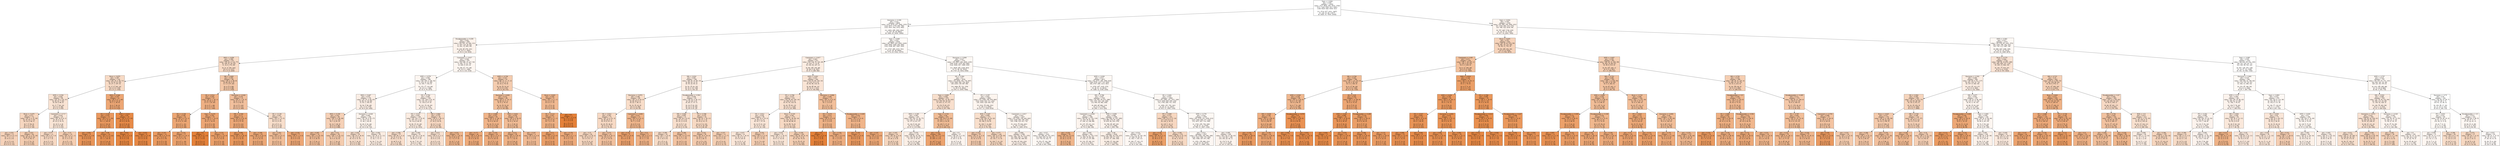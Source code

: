 digraph Tree {
node [shape=box, style="filled", color="black"] ;
0 [label="Topic <= 0.828\ngini = 0.545\nsamples = 12050\nvalue = [[17, 4625, 593, 5033, 1782]\n[373, 7220, 2583, 813, 1061]\n[148, 6225, 626, 4530, 521]\n...\n[11, 5710, 911, 4331, 1087]\n[5, 126, 53, 49, 11817]\n[8, 2026, 33, 7639, 2344]]", fillcolor="#e5813900"] ;
1 [label="Екогрупа <= 0.306\ngini = 0.531\nsamples = 8858\nvalue = [[12, 4116, 437, 2942, 1351]\n[316, 5477, 1779, 500, 786]\n[125, 5437, 502, 2312, 482]\n...\n[11, 4953, 449, 2593, 852]\n[3, 107, 26, 39, 8683]\n[8, 1809, 23, 5438, 1580]]", fillcolor="#e5813907"] ;
0 -> 1 [labeldistance=2.5, labelangle=45, headlabel="True"] ;
2 [label="Позафракційні <= 0.258\ngini = 0.493\nsamples = 694\nvalue = [[4, 191, 19, 349, 131]\n[7, 427, 123, 45, 92]\n[3, 241, 15, 405, 30]\n...\n[0, 216, 49, 278, 151]\n[0, 10, 0, 1, 683]\n[0, 35, 0, 116, 543]]", fillcolor="#e5813919"] ;
1 -> 2 ;
3 [label="ВОБ <= 0.658\ngini = 0.388\nsamples = 237\nvalue = [[2, 22, 4, 132, 77]\n[0, 140, 51, 24, 22]\n[1, 32, 6, 174, 24]\n...\n[0, 21, 8, 106, 102]\n[0, 0, 0, 0, 237]\n[0, 2, 0, 6, 229]]", fillcolor="#e581394a"] ;
2 -> 3 ;
4 [label="Воля <= 0.675\ngini = 0.387\nsamples = 139\nvalue = [[2, 18, 2, 46, 71]\n[0, 74, 22, 21, 22]\n[0, 27, 1, 107, 4]\n...\n[0, 17, 8, 100, 14]\n[0, 0, 0, 0, 139]\n[0, 2, 0, 3, 134]]", fillcolor="#e581394a"] ;
3 -> 4 ;
5 [label="БПП <= 0.536\ngini = 0.426\nsamples = 98\nvalue = [[2, 18, 2, 45, 31]\n[0, 49, 22, 7, 20]\n[0, 26, 0, 68, 4]\n...\n[0, 17, 7, 60, 14]\n[0, 0, 0, 0, 98]\n[0, 2, 0, 3, 93]]", fillcolor="#e5813938"] ;
4 -> 5 ;
6 [label="Воля <= 0.475\ngini = 0.371\nsamples = 73\nvalue = [[2, 2, 2, 37, 30]\n[0, 33, 18, 7, 15]\n[0, 14, 0, 58, 1]\n...\n[0, 7, 5, 56, 5]\n[0, 0, 0, 0, 73]\n[0, 1, 0, 0, 72]]", fillcolor="#e5813952"] ;
5 -> 6 ;
7 [label="gini = 0.353\nsamples = 11\nvalue = [[0, 0, 0, 0, 11]\n[0, 7, 2, 1, 1]\n[0, 9, 0, 2, 0]\n...\n[0, 4, 2, 5, 0]\n[0, 0, 0, 0, 11]\n[0, 0, 0, 0, 11]]", fillcolor="#e581395a"] ;
6 -> 7 ;
8 [label="gini = 0.327\nsamples = 62\nvalue = [[2, 2, 2, 37, 19]\n[0, 26, 16, 6, 14]\n[0, 5, 0, 56, 1]\n...\n[0, 3, 3, 51, 5]\n[0, 0, 0, 0, 62]\n[0, 1, 0, 0, 61]]", fillcolor="#e5813966"] ;
6 -> 8 ;
9 [label="Самопоміч <= 0.717\ngini = 0.434\nsamples = 25\nvalue = [[0, 16, 0, 8, 1]\n[0, 16, 4, 0, 5]\n[0, 12, 0, 10, 3]\n...\n[0, 10, 2, 4, 9]\n[0, 0, 0, 0, 25]\n[0, 1, 0, 3, 21]]", fillcolor="#e5813934"] ;
5 -> 9 ;
10 [label="gini = 0.377\nsamples = 11\nvalue = [[0, 4, 0, 7, 0]\n[0, 6, 3, 0, 2]\n[0, 1, 0, 7, 3]\n...\n[0, 6, 2, 3, 0]\n[0, 0, 0, 0, 11]\n[0, 0, 0, 3, 8]]", fillcolor="#e581394e"] ;
9 -> 10 ;
11 [label="gini = 0.33\nsamples = 14\nvalue = [[0, 12, 0, 1, 1]\n[0, 10, 1, 0, 3]\n[0, 11, 0, 3, 0]\n...\n[0, 4, 0, 1, 9]\n[0, 0, 0, 0, 14]\n[0, 1, 0, 0, 13]]", fillcolor="#e5813965"] ;
9 -> 11 ;
12 [label="ВОБ <= 0.526\ngini = 0.167\nsamples = 41\nvalue = [[0, 0, 0, 1, 40]\n[0, 25, 0, 14, 2]\n[0, 1, 1, 39, 0]\n...\n[0, 0, 1, 40, 0]\n[0, 0, 0, 0, 41]\n[0, 0, 0, 0, 41]]", fillcolor="#e58139b1"] ;
4 -> 12 ;
13 [label="ОБ <= 0.163\ngini = 0.105\nsamples = 31\nvalue = [[0, 0, 0, 1, 30]\n[0, 17, 0, 14, 0]\n[0, 1, 1, 29, 0]\n...\n[0, 0, 1, 30, 0]\n[0, 0, 0, 0, 31]\n[0, 0, 0, 0, 31]]", fillcolor="#e58139ce"] ;
12 -> 13 ;
14 [label="gini = 0.084\nsamples = 9\nvalue = [[0, 0, 0, 1, 8]\n[0, 0, 0, 9, 0]\n[0, 0, 0, 9, 0]\n...\n[0, 0, 1, 8, 0]\n[0, 0, 0, 0, 9]\n[0, 0, 0, 0, 9]]", fillcolor="#e58139d8"] ;
13 -> 14 ;
15 [label="gini = 0.08\nsamples = 22\nvalue = [[0, 0, 0, 0, 22]\n[0, 17, 0, 5, 0]\n[0, 1, 1, 20, 0]\n...\n[0, 0, 0, 22, 0]\n[0, 0, 0, 0, 22]\n[0, 0, 0, 0, 22]]", fillcolor="#e58139da"] ;
13 -> 15 ;
16 [label="БПП <= 0.414\ngini = 0.04\nsamples = 10\nvalue = [[0, 0, 0, 0, 10]\n[0, 8, 0, 0, 2]\n[0, 0, 0, 10, 0]\n...\n[0, 0, 0, 10, 0]\n[0, 0, 0, 0, 10]\n[0, 0, 0, 0, 10]]", fillcolor="#e58139ec"] ;
12 -> 16 ;
17 [label="gini = 0.021\nsamples = 2\nvalue = [[0, 0, 0, 0, 2]\n[0, 0, 0, 0, 2]\n[0, 0, 0, 2, 0]\n...\n[0, 0, 0, 2, 0]\n[0, 0, 0, 0, 2]\n[0, 0, 0, 0, 2]]", fillcolor="#e58139f5"] ;
16 -> 17 ;
18 [label="gini = 0.033\nsamples = 8\nvalue = [[0, 0, 0, 0, 8]\n[0, 8, 0, 0, 0]\n[0, 0, 0, 8, 0]\n...\n[0, 0, 0, 8, 0]\n[0, 0, 0, 0, 8]\n[0, 0, 0, 0, 8]]", fillcolor="#e58139f0"] ;
16 -> 18 ;
19 [label="НФ <= 0.665\ngini = 0.305\nsamples = 98\nvalue = [[0, 4, 2, 86, 6]\n[0, 66, 29, 3, 0]\n[1, 5, 5, 67, 20]\n...\n[0, 4, 0, 6, 88]\n[0, 0, 0, 0, 98]\n[0, 0, 0, 3, 95]]", fillcolor="#e5813971"] ;
3 -> 19 ;
20 [label="ОБ <= 0.512\ngini = 0.205\nsamples = 47\nvalue = [[0, 0, 1, 45, 1]\n[0, 25, 20, 2, 0]\n[1, 0, 1, 25, 20]\n...\n[0, 0, 0, 1, 46]\n[0, 0, 0, 0, 47]\n[0, 0, 0, 1, 46]]", fillcolor="#e581399f"] ;
19 -> 20 ;
21 [label="ОБ <= 0.338\ngini = 0.166\nsamples = 32\nvalue = [[0, 0, 0, 31, 1]\n[0, 15, 16, 1, 0]\n[1, 0, 0, 11, 20]\n...\n[0, 0, 0, 1, 31]\n[0, 0, 0, 0, 32]\n[0, 0, 0, 0, 32]]", fillcolor="#e58139b2"] ;
20 -> 21 ;
22 [label="gini = 0.107\nsamples = 15\nvalue = [[0, 0, 0, 15, 0]\n[0, 7, 8, 0, 0]\n[0, 0, 0, 0, 15]\n...\n[0, 0, 0, 0, 15]\n[0, 0, 0, 0, 15]\n[0, 0, 0, 0, 15]]", fillcolor="#e58139cd"] ;
21 -> 22 ;
23 [label="gini = 0.143\nsamples = 17\nvalue = [[0, 0, 0, 16, 1]\n[0, 8, 8, 1, 0]\n[1, 0, 0, 11, 5]\n...\n[0, 0, 0, 1, 16]\n[0, 0, 0, 0, 17]\n[0, 0, 0, 0, 17]]", fillcolor="#e58139bc"] ;
21 -> 23 ;
24 [label="Topic <= 0.279\ngini = 0.162\nsamples = 15\nvalue = [[0, 0, 1, 14, 0]\n[0, 10, 4, 1, 0]\n[0, 0, 1, 14, 0]\n...\n[0, 0, 0, 0, 15]\n[0, 0, 0, 0, 15]\n[0, 0, 0, 1, 14]]", fillcolor="#e58139b3"] ;
20 -> 24 ;
25 [label="gini = 0.0\nsamples = 1\nvalue = [[0, 0, 0, 1, 0]\n[0, 0, 0, 1, 0]\n[0, 0, 1, 0, 0]\n...\n[0, 0, 0, 0, 1]\n[0, 0, 0, 0, 1]\n[0, 0, 0, 1, 0]]", fillcolor="#e58139ff"] ;
24 -> 25 ;
26 [label="gini = 0.133\nsamples = 14\nvalue = [[0, 0, 1, 13, 0]\n[0, 10, 4, 0, 0]\n[0, 0, 0, 14, 0]\n...\n[0, 0, 0, 0, 14]\n[0, 0, 0, 0, 14]\n[0, 0, 0, 0, 14]]", fillcolor="#e58139c1"] ;
24 -> 26 ;
27 [label="Екогрупа <= 0.028\ngini = 0.276\nsamples = 51\nvalue = [[0, 4, 1, 41, 5]\n[0, 41, 9, 1, 0]\n[0, 5, 4, 42, 0]\n...\n[0, 4, 0, 5, 42]\n[0, 0, 0, 0, 51]\n[0, 0, 0, 2, 49]]", fillcolor="#e581397e"] ;
19 -> 27 ;
28 [label="НФ <= 0.709\ngini = 0.171\nsamples = 41\nvalue = [[0, 0, 0, 41, 0]\n[0, 32, 9, 0, 0]\n[0, 0, 4, 37, 0]\n...\n[0, 0, 0, 0, 41]\n[0, 0, 0, 0, 41]\n[0, 0, 0, 0, 41]]", fillcolor="#e58139af"] ;
27 -> 28 ;
29 [label="gini = 0.099\nsamples = 18\nvalue = [[0, 0, 0, 18, 0]\n[0, 15, 3, 0, 0]\n[0, 0, 4, 14, 0]\n...\n[0, 0, 0, 0, 18]\n[0, 0, 0, 0, 18]\n[0, 0, 0, 0, 18]]", fillcolor="#e58139d1"] ;
28 -> 29 ;
30 [label="gini = 0.169\nsamples = 23\nvalue = [[0, 0, 0, 23, 0]\n[0, 17, 6, 0, 0]\n[0, 0, 0, 23, 0]\n...\n[0, 0, 0, 0, 23]\n[0, 0, 0, 0, 23]\n[0, 0, 0, 0, 23]]", fillcolor="#e58139b0"] ;
28 -> 30 ;
31 [label="ОБ <= 0.138\ngini = 0.401\nsamples = 10\nvalue = [[0, 4, 1, 0, 5]\n[0, 9, 0, 1, 0]\n[0, 5, 0, 5, 0]\n...\n[0, 4, 0, 5, 1]\n[0, 0, 0, 0, 10]\n[0, 0, 0, 2, 8]]", fillcolor="#e5813943"] ;
27 -> 31 ;
32 [label="gini = 0.263\nsamples = 5\nvalue = [[0, 4, 0, 0, 1]\n[0, 5, 0, 0, 0]\n[0, 5, 0, 0, 0]\n...\n[0, 4, 0, 0, 1]\n[0, 0, 0, 0, 5]\n[0, 0, 0, 2, 3]]", fillcolor="#e5813984"] ;
31 -> 32 ;
33 [label="gini = 0.162\nsamples = 5\nvalue = [[0, 0, 1, 0, 4]\n[0, 4, 0, 1, 0]\n[0, 0, 0, 5, 0]\n...\n[0, 0, 0, 5, 0]\n[0, 0, 0, 0, 5]\n[0, 0, 0, 0, 5]]", fillcolor="#e58139b3"] ;
31 -> 33 ;
34 [label="Самопоміч <= 0.917\ngini = 0.506\nsamples = 457\nvalue = [[2, 169, 15, 217, 54]\n[7, 287, 72, 21, 70]\n[2, 209, 9, 231, 6]\n...\n[0, 195, 41, 172, 49]\n[0, 10, 0, 1, 446]\n[0, 33, 0, 110, 314]]", fillcolor="#e5813912"] ;
2 -> 34 ;
35 [label="БПП <= 0.579\ngini = 0.506\nsamples = 360\nvalue = [[2, 156, 4, 146, 52]\n[7, 212, 51, 21, 69]\n[2, 193, 7, 152, 6]\n...\n[0, 175, 17, 119, 49]\n[0, 10, 0, 1, 349]\n[0, 33, 0, 70, 257]]", fillcolor="#e5813912"] ;
34 -> 35 ;
36 [label="ВОБ <= 0.447\ngini = 0.475\nsamples = 176\nvalue = [[1, 47, 0, 85, 43]\n[2, 96, 12, 18, 48]\n[1, 63, 1, 105, 6]\n...\n[0, 54, 3, 90, 29]\n[0, 1, 0, 0, 175]\n[0, 16, 0, 20, 140]]", fillcolor="#e5813921"] ;
35 -> 36 ;
37 [label="ВОБ <= 0.158\ngini = 0.343\nsamples = 68\nvalue = [[0, 2, 0, 40, 26]\n[1, 17, 3, 2, 45]\n[0, 7, 0, 61, 0]\n...\n[0, 14, 1, 48, 5]\n[0, 0, 0, 0, 68]\n[0, 0, 0, 0, 68]]", fillcolor="#e581395e"] ;
36 -> 37 ;
38 [label="gini = 0.265\nsamples = 32\nvalue = [[0, 1, 0, 16, 15]\n[0, 0, 0, 0, 32]\n[0, 3, 0, 29, 0]\n...\n[0, 7, 0, 24, 1]\n[0, 0, 0, 0, 32]\n[0, 0, 0, 0, 32]]", fillcolor="#e5813983"] ;
37 -> 38 ;
39 [label="gini = 0.32\nsamples = 36\nvalue = [[0, 1, 0, 24, 11]\n[1, 17, 3, 2, 13]\n[0, 4, 0, 32, 0]\n...\n[0, 7, 1, 24, 4]\n[0, 0, 0, 0, 36]\n[0, 0, 0, 0, 36]]", fillcolor="#e5813969"] ;
37 -> 39 ;
40 [label="Екогрупа <= 0.028\ngini = 0.494\nsamples = 108\nvalue = [[1, 45, 0, 45, 17]\n[1, 79, 9, 16, 3]\n[1, 56, 1, 44, 6]\n...\n[0, 40, 2, 42, 24]\n[0, 1, 0, 0, 107]\n[0, 16, 0, 20, 72]]", fillcolor="#e5813918"] ;
36 -> 40 ;
41 [label="gini = 0.401\nsamples = 50\nvalue = [[0, 10, 0, 34, 6]\n[1, 38, 3, 6, 2]\n[0, 14, 0, 31, 5]\n...\n[0, 10, 1, 30, 9]\n[0, 0, 0, 0, 50]\n[0, 0, 0, 0, 50]]", fillcolor="#e5813943"] ;
40 -> 41 ;
42 [label="gini = 0.464\nsamples = 58\nvalue = [[1, 35, 0, 11, 11]\n[0, 41, 6, 10, 1]\n[1, 42, 1, 13, 1]\n...\n[0, 30, 1, 12, 15]\n[0, 1, 0, 0, 57]\n[0, 16, 0, 20, 22]]", fillcolor="#e5813926"] ;
40 -> 42 ;
43 [label="ОБ <= 0.762\ngini = 0.483\nsamples = 184\nvalue = [[1, 109, 4, 61, 9]\n[5, 116, 39, 3, 21]\n[1, 130, 6, 47, 0]\n...\n[0, 121, 14, 29, 20]\n[0, 9, 0, 1, 174]\n[0, 17, 0, 50, 117]]", fillcolor="#e581391d"] ;
35 -> 43 ;
44 [label="ОБ <= 0.413\ngini = 0.463\nsamples = 148\nvalue = [[1, 101, 3, 35, 8]\n[1, 107, 16, 3, 21]\n[0, 114, 6, 28, 0]\n...\n[0, 90, 13, 25, 20]\n[0, 9, 0, 1, 138]\n[0, 15, 0, 32, 101]]", fillcolor="#e5813926"] ;
43 -> 44 ;
45 [label="gini = 0.399\nsamples = 57\nvalue = [[0, 49, 1, 5, 2]\n[0, 51, 6, 0, 0]\n[0, 45, 1, 11, 0]\n...\n[0, 46, 6, 0, 5]\n[0, 1, 0, 0, 56]\n[0, 8, 0, 20, 29]]", fillcolor="#e5813944"] ;
44 -> 45 ;
46 [label="gini = 0.465\nsamples = 91\nvalue = [[1, 52, 2, 30, 6]\n[1, 56, 10, 3, 21]\n[0, 69, 5, 17, 0]\n...\n[0, 44, 7, 25, 15]\n[0, 8, 0, 1, 82]\n[0, 7, 0, 12, 72]]", fillcolor="#e5813926"] ;
44 -> 46 ;
47 [label="НФ <= 0.892\ngini = 0.378\nsamples = 36\nvalue = [[0, 8, 1, 26, 1]\n[4, 9, 23, 0, 0]\n[1, 16, 0, 19, 0]\n...\n[0, 31, 1, 4, 0]\n[0, 0, 0, 0, 36]\n[0, 2, 0, 18, 16]]", fillcolor="#e581394e"] ;
43 -> 47 ;
48 [label="gini = 0.415\nsamples = 11\nvalue = [[0, 8, 0, 2, 1]\n[4, 4, 3, 0, 0]\n[0, 9, 0, 2, 0]\n...\n[0, 9, 0, 2, 0]\n[0, 0, 0, 0, 11]\n[0, 2, 0, 2, 7]]", fillcolor="#e581393d"] ;
47 -> 48 ;
49 [label="gini = 0.231\nsamples = 25\nvalue = [[0, 0, 1, 24, 0]\n[0, 5, 20, 0, 0]\n[1, 7, 0, 17, 0]\n...\n[0, 22, 1, 2, 0]\n[0, 0, 0, 0, 25]\n[0, 0, 0, 16, 9]]", fillcolor="#e5813993"] ;
47 -> 49 ;
50 [label="БПП <= 0.736\ngini = 0.327\nsamples = 97\nvalue = [[0, 13, 11, 71, 2]\n[0, 75, 21, 0, 1]\n[0, 16, 2, 79, 0]\n...\n[0, 20, 24, 53, 0]\n[0, 0, 0, 0, 97]\n[0, 0, 0, 40, 57]]", fillcolor="#e5813966"] ;
34 -> 50 ;
51 [label="Екогрупа <= 0.083\ngini = 0.272\nsamples = 88\nvalue = [[0, 6, 11, 70, 1]\n[0, 66, 21, 0, 1]\n[0, 8, 2, 78, 0]\n...\n[0, 19, 16, 53, 0]\n[0, 0, 0, 0, 88]\n[0, 0, 0, 40, 48]]", fillcolor="#e5813980"] ;
50 -> 51 ;
52 [label="ОБ <= 0.688\ngini = 0.222\nsamples = 44\nvalue = [[0, 6, 11, 26, 1]\n[0, 33, 11, 0, 0]\n[0, 0, 0, 44, 0]\n...\n[0, 18, 13, 13, 0]\n[0, 0, 0, 0, 44]\n[0, 0, 0, 0, 44]]", fillcolor="#e5813997"] ;
51 -> 52 ;
53 [label="gini = 0.177\nsamples = 20\nvalue = [[0, 0, 0, 20, 0]\n[0, 14, 6, 0, 0]\n[0, 0, 0, 20, 0]\n...\n[0, 1, 13, 6, 0]\n[0, 0, 0, 0, 20]\n[0, 0, 0, 0, 20]]", fillcolor="#e58139ac"] ;
52 -> 53 ;
54 [label="gini = 0.193\nsamples = 24\nvalue = [[0, 6, 11, 6, 1]\n[0, 19, 5, 0, 0]\n[0, 0, 0, 24, 0]\n...\n[0, 17, 0, 7, 0]\n[0, 0, 0, 0, 24]\n[0, 0, 0, 0, 24]]", fillcolor="#e58139a5"] ;
52 -> 54 ;
55 [label="ВОБ <= 0.632\ngini = 0.256\nsamples = 44\nvalue = [[0, 0, 0, 44, 0]\n[0, 33, 10, 0, 1]\n[0, 8, 2, 34, 0]\n...\n[0, 1, 3, 40, 0]\n[0, 0, 0, 0, 44]\n[0, 0, 0, 40, 4]]", fillcolor="#e5813987"] ;
51 -> 55 ;
56 [label="gini = 0.212\nsamples = 40\nvalue = [[0, 0, 0, 40, 0]\n[0, 30, 9, 0, 1]\n[0, 7, 1, 32, 0]\n...\n[0, 0, 0, 40, 0]\n[0, 0, 0, 0, 40]\n[0, 0, 0, 40, 0]]", fillcolor="#e581399c"] ;
55 -> 56 ;
57 [label="gini = 0.247\nsamples = 4\nvalue = [[0, 0, 0, 4, 0]\n[0, 3, 1, 0, 0]\n[0, 1, 1, 2, 0]\n...\n[0, 1, 3, 0, 0]\n[0, 0, 0, 0, 4]\n[0, 0, 0, 0, 4]]", fillcolor="#e581398b"] ;
55 -> 57 ;
58 [label="Воля <= 0.625\ngini = 0.244\nsamples = 9\nvalue = [[0, 7, 0, 1, 1]\n[0, 9, 0, 0, 0]\n[0, 8, 0, 1, 0]\n...\n[0, 1, 8, 0, 0]\n[0, 0, 0, 0, 9]\n[0, 0, 0, 0, 9]]", fillcolor="#e581398d"] ;
50 -> 58 ;
59 [label="ОБ <= 0.113\ngini = 0.207\nsamples = 8\nvalue = [[0, 6, 0, 1, 1]\n[0, 8, 0, 0, 0]\n[0, 7, 0, 1, 0]\n...\n[0, 0, 8, 0, 0]\n[0, 0, 0, 0, 8]\n[0, 0, 0, 0, 8]]", fillcolor="#e581399e"] ;
58 -> 59 ;
60 [label="gini = 0.13\nsamples = 3\nvalue = [[0, 3, 0, 0, 0]\n[0, 3, 0, 0, 0]\n[0, 3, 0, 0, 0]\n...\n[0, 0, 3, 0, 0]\n[0, 0, 0, 0, 3]\n[0, 0, 0, 0, 3]]", fillcolor="#e58139c2"] ;
59 -> 60 ;
61 [label="gini = 0.179\nsamples = 5\nvalue = [[0, 3, 0, 1, 1]\n[0, 5, 0, 0, 0]\n[0, 4, 0, 1, 0]\n...\n[0, 0, 5, 0, 0]\n[0, 0, 0, 0, 5]\n[0, 0, 0, 0, 5]]", fillcolor="#e58139ab"] ;
59 -> 61 ;
62 [label="gini = 0.0\nsamples = 1\nvalue = [[0, 1, 0, 0, 0]\n[0, 1, 0, 0, 0]\n[0, 1, 0, 0, 0]\n...\n[0, 1, 0, 0, 0]\n[0, 0, 0, 0, 1]\n[0, 0, 0, 0, 1]]", fillcolor="#e58139ff"] ;
58 -> 62 ;
63 [label="Topic <= 0.009\ngini = 0.523\nsamples = 8164\nvalue = [[8, 3925, 418, 2593, 1220]\n[309, 5050, 1656, 455, 694]\n[122, 5196, 487, 1907, 452]\n...\n[11, 4737, 400, 2315, 701]\n[3, 97, 26, 38, 8000]\n[8, 1774, 23, 5322, 1037]]", fillcolor="#e581390a"] ;
1 -> 63 ;
64 [label="Самопоміч <= 0.817\ngini = 0.463\nsamples = 413\nvalue = [[3, 118, 70, 193, 29]\n[5, 310, 77, 12, 9]\n[0, 104, 80, 227, 2]\n...\n[0, 98, 108, 159, 48]\n[0, 26, 0, 20, 367]\n[0, 27, 0, 288, 98]]", fillcolor="#e5813926"] ;
63 -> 64 ;
65 [label="НФ <= 0.816\ngini = 0.461\nsamples = 169\nvalue = [[0, 55, 10, 89, 15]\n[0, 98, 54, 12, 5]\n[0, 50, 24, 93, 2]\n...\n[0, 52, 19, 63, 35]\n[0, 14, 0, 19, 136]\n[0, 23, 0, 144, 2]]", fillcolor="#e5813927"] ;
64 -> 65 ;
66 [label="Екогрупа <= 0.972\ngini = 0.398\nsamples = 86\nvalue = [[0, 13, 6, 63, 4]\n[0, 46, 30, 9, 1]\n[0, 22, 7, 56, 1]\n...\n[0, 33, 10, 43, 0]\n[0, 0, 0, 0, 86]\n[0, 3, 0, 83, 0]]", fillcolor="#e5813945"] ;
65 -> 66 ;
67 [label="ОБ <= 0.812\ngini = 0.383\nsamples = 73\nvalue = [[0, 13, 6, 51, 3]\n[0, 34, 29, 9, 1]\n[0, 15, 6, 51, 1]\n...\n[0, 25, 10, 38, 0]\n[0, 0, 0, 0, 73]\n[0, 3, 0, 70, 0]]", fillcolor="#e581394c"] ;
66 -> 67 ;
68 [label="gini = 0.37\nsamples = 50\nvalue = [[0, 7, 6, 35, 2]\n[0, 15, 25, 9, 1]\n[0, 4, 4, 41, 1]\n...\n[0, 21, 8, 21, 0]\n[0, 0, 0, 0, 50]\n[0, 3, 0, 47, 0]]", fillcolor="#e5813952"] ;
67 -> 68 ;
69 [label="gini = 0.275\nsamples = 23\nvalue = [[0, 6, 0, 16, 1]\n[0, 19, 4, 0, 0]\n[0, 11, 2, 10, 0]\n...\n[0, 4, 2, 17, 0]\n[0, 0, 0, 0, 23]\n[0, 0, 0, 23, 0]]", fillcolor="#e581397e"] ;
67 -> 69 ;
70 [label="Самопоміч <= 0.683\ngini = 0.231\nsamples = 13\nvalue = [[0, 0, 0, 12, 1]\n[0, 12, 1, 0, 0]\n[0, 7, 1, 5, 0]\n...\n[0, 8, 0, 5, 0]\n[0, 0, 0, 0, 13]\n[0, 0, 0, 13, 0]]", fillcolor="#e5813993"] ;
66 -> 70 ;
71 [label="gini = 0.142\nsamples = 8\nvalue = [[0, 0, 0, 8, 0]\n[0, 7, 1, 0, 0]\n[0, 4, 0, 4, 0]\n...\n[0, 4, 0, 4, 0]\n[0, 0, 0, 0, 8]\n[0, 0, 0, 8, 0]]", fillcolor="#e58139bd"] ;
70 -> 71 ;
72 [label="gini = 0.21\nsamples = 5\nvalue = [[0, 0, 0, 4, 1]\n[0, 5, 0, 0, 0]\n[0, 3, 1, 1, 0]\n...\n[0, 4, 0, 1, 0]\n[0, 0, 0, 0, 5]\n[0, 0, 0, 5, 0]]", fillcolor="#e581399d"] ;
70 -> 72 ;
73 [label="Позафракційні <= 0.561\ngini = 0.458\nsamples = 83\nvalue = [[0, 42, 4, 26, 11]\n[0, 52, 24, 3, 4]\n[0, 28, 17, 37, 1]\n...\n[0, 19, 9, 20, 35]\n[0, 14, 0, 19, 50]\n[0, 20, 0, 61, 2]]", fillcolor="#e5813929"] ;
65 -> 73 ;
74 [label="НФ <= 0.842\ngini = 0.409\nsamples = 31\nvalue = [[0, 20, 3, 8, 0]\n[0, 16, 13, 2, 0]\n[0, 14, 11, 6, 0]\n...\n[0, 13, 9, 7, 2]\n[0, 0, 0, 0, 31]\n[0, 18, 0, 13, 0]]", fillcolor="#e5813940"] ;
73 -> 74 ;
75 [label="gini = 0.389\nsamples = 18\nvalue = [[0, 7, 3, 8, 0]\n[0, 15, 2, 1, 0]\n[0, 3, 10, 5, 0]\n...\n[0, 3, 9, 4, 2]\n[0, 0, 0, 0, 18]\n[0, 8, 0, 10, 0]]", fillcolor="#e5813949"] ;
74 -> 75 ;
76 [label="gini = 0.286\nsamples = 13\nvalue = [[0, 13, 0, 0, 0]\n[0, 1, 11, 1, 0]\n[0, 11, 1, 1, 0]\n...\n[0, 10, 0, 3, 0]\n[0, 0, 0, 0, 13]\n[0, 10, 0, 3, 0]]", fillcolor="#e5813979"] ;
74 -> 76 ;
77 [label="РП <= 0.786\ngini = 0.379\nsamples = 52\nvalue = [[0, 22, 1, 18, 11]\n[0, 36, 11, 1, 4]\n[0, 14, 6, 31, 1]\n...\n[0, 6, 0, 13, 33]\n[0, 14, 0, 19, 19]\n[0, 2, 0, 48, 2]]", fillcolor="#e581394d"] ;
73 -> 77 ;
78 [label="gini = 0.323\nsamples = 39\nvalue = [[0, 19, 0, 16, 4]\n[0, 28, 6, 1, 4]\n[0, 8, 2, 28, 1]\n...\n[0, 2, 0, 4, 33]\n[0, 14, 0, 19, 6]\n[0, 2, 0, 36, 1]]", fillcolor="#e5813968"] ;
77 -> 78 ;
79 [label="gini = 0.337\nsamples = 13\nvalue = [[0, 3, 1, 2, 7]\n[0, 8, 5, 0, 0]\n[0, 6, 4, 3, 0]\n...\n[0, 4, 0, 9, 0]\n[0, 0, 0, 0, 13]\n[0, 0, 0, 12, 1]]", fillcolor="#e5813961"] ;
77 -> 79 ;
80 [label="БПП <= 0.821\ngini = 0.431\nsamples = 244\nvalue = [[3, 63, 60, 104, 14]\n[5, 212, 23, 0, 4]\n[0, 54, 56, 134, 0]\n...\n[0, 46, 89, 96, 13]\n[0, 12, 0, 1, 231]\n[0, 4, 0, 144, 96]]", fillcolor="#e5813935"] ;
64 -> 80 ;
81 [label="РП <= 0.786\ngini = 0.415\nsamples = 231\nvalue = [[3, 50, 60, 104, 14]\n[5, 199, 23, 0, 4]\n[0, 53, 53, 125, 0]\n...\n[0, 45, 78, 95, 13]\n[0, 12, 0, 1, 218]\n[0, 4, 0, 131, 96]]", fillcolor="#e581393d"] ;
80 -> 81 ;
82 [label="ОБ <= 0.812\ngini = 0.439\nsamples = 58\nvalue = [[0, 19, 4, 35, 0]\n[4, 46, 5, 0, 3]\n[0, 14, 7, 37, 0]\n...\n[0, 13, 9, 23, 13]\n[0, 12, 0, 1, 45]\n[0, 3, 0, 41, 14]]", fillcolor="#e5813932"] ;
81 -> 82 ;
83 [label="gini = 0.437\nsamples = 41\nvalue = [[0, 10, 1, 30, 0]\n[4, 30, 4, 0, 3]\n[0, 9, 6, 26, 0]\n...\n[0, 13, 8, 17, 3]\n[0, 3, 0, 0, 38]\n[0, 3, 0, 30, 8]]", fillcolor="#e5813932"] ;
82 -> 83 ;
84 [label="gini = 0.334\nsamples = 17\nvalue = [[0, 9, 3, 5, 0]\n[0, 16, 1, 0, 0]\n[0, 5, 1, 11, 0]\n...\n[0, 0, 1, 6, 10]\n[0, 9, 0, 1, 7]\n[0, 0, 0, 11, 6]]", fillcolor="#e5813963"] ;
82 -> 84 ;
85 [label="Воля <= 0.725\ngini = 0.381\nsamples = 173\nvalue = [[3, 31, 56, 69, 14]\n[1, 153, 18, 0, 1]\n[0, 39, 46, 88, 0]\n...\n[0, 32, 69, 72, 0]\n[0, 0, 0, 0, 173]\n[0, 1, 0, 90, 82]]", fillcolor="#e581394d"] ;
81 -> 85 ;
86 [label="gini = 0.433\nsamples = 31\nvalue = [[0, 7, 1, 18, 5]\n[1, 18, 11, 0, 1]\n[0, 6, 11, 14, 0]\n...\n[0, 11, 15, 5, 0]\n[0, 0, 0, 0, 31]\n[0, 0, 0, 31, 0]]", fillcolor="#e5813934"] ;
85 -> 86 ;
87 [label="gini = 0.338\nsamples = 142\nvalue = [[3, 24, 55, 51, 9]\n[0, 135, 7, 0, 0]\n[0, 33, 35, 74, 0]\n...\n[0, 21, 54, 67, 0]\n[0, 0, 0, 0, 142]\n[0, 1, 0, 59, 82]]", fillcolor="#e5813961"] ;
85 -> 87 ;
88 [label="Екогрупа <= 0.806\ngini = 0.268\nsamples = 13\nvalue = [[0, 13, 0, 0, 0]\n[0, 13, 0, 0, 0]\n[0, 1, 3, 9, 0]\n...\n[0, 1, 11, 1, 0]\n[0, 0, 0, 0, 13]\n[0, 0, 0, 13, 0]]", fillcolor="#e5813982"] ;
80 -> 88 ;
89 [label="ОБ <= 0.475\ngini = 0.215\nsamples = 8\nvalue = [[0, 8, 0, 0, 0]\n[0, 8, 0, 0, 0]\n[0, 1, 3, 4, 0]\n...\n[0, 0, 8, 0, 0]\n[0, 0, 0, 0, 8]\n[0, 0, 0, 8, 0]]", fillcolor="#e581399a"] ;
88 -> 89 ;
90 [label="gini = 0.0\nsamples = 1\nvalue = [[0, 1, 0, 0, 0]\n[0, 1, 0, 0, 0]\n[0, 0, 1, 0, 0]\n...\n[0, 0, 1, 0, 0]\n[0, 0, 0, 0, 1]\n[0, 0, 0, 1, 0]]", fillcolor="#e58139ff"] ;
89 -> 90 ;
91 [label="gini = 0.192\nsamples = 7\nvalue = [[0, 7, 0, 0, 0]\n[0, 7, 0, 0, 0]\n[0, 1, 2, 4, 0]\n...\n[0, 0, 7, 0, 0]\n[0, 0, 0, 0, 7]\n[0, 0, 0, 7, 0]]", fillcolor="#e58139a5"] ;
89 -> 91 ;
92 [label="Позафракційні <= 0.409\ngini = 0.222\nsamples = 5\nvalue = [[0, 5, 0, 0, 0]\n[0, 5, 0, 0, 0]\n[0, 0, 0, 5, 0]\n...\n[0, 1, 3, 1, 0]\n[0, 0, 0, 0, 5]\n[0, 0, 0, 5, 0]]", fillcolor="#e5813997"] ;
88 -> 92 ;
93 [label="gini = 0.105\nsamples = 2\nvalue = [[0, 2, 0, 0, 0]\n[0, 2, 0, 0, 0]\n[0, 0, 0, 2, 0]\n...\n[0, 0, 2, 0, 0]\n[0, 0, 0, 0, 2]\n[0, 0, 0, 2, 0]]", fillcolor="#e58139ce"] ;
92 -> 93 ;
94 [label="gini = 0.167\nsamples = 3\nvalue = [[0, 3, 0, 0, 0]\n[0, 3, 0, 0, 0]\n[0, 0, 0, 3, 0]\n...\n[0, 1, 1, 1, 0]\n[0, 0, 0, 0, 3]\n[0, 0, 0, 3, 0]]", fillcolor="#e58139b1"] ;
92 -> 94 ;
95 [label="Екогрупа <= 0.806\ngini = 0.517\nsamples = 7751\nvalue = [[5, 3807, 348, 2400, 1191]\n[304, 4740, 1579, 443, 685]\n[122, 5092, 407, 1680, 450]\n...\n[11, 4639, 292, 2156, 653]\n[3, 71, 26, 18, 7633]\n[8, 1747, 23, 5034, 939]]", fillcolor="#e581390d"] ;
63 -> 95 ;
96 [label="ОБ <= 0.562\ngini = 0.5\nsamples = 3078\nvalue = [[3, 1630, 162, 716, 567]\n[118, 1985, 562, 130, 283]\n[38, 2345, 139, 467, 89]\n...\n[10, 1884, 85, 721, 378]\n[1, 45, 5, 6, 3021]\n[3, 479, 11, 1876, 709]]", fillcolor="#e5813915"] ;
95 -> 96 ;
97 [label="Topic <= 0.695\ngini = 0.409\nsamples = 478\nvalue = [[0, 321, 14, 40, 103]\n[15, 355, 38, 19, 51]\n[3, 410, 11, 37, 17]\n...\n[5, 372, 9, 65, 27]\n[0, 7, 0, 0, 471]\n[3, 62, 0, 337, 76]]", fillcolor="#e5813940"] ;
96 -> 97 ;
98 [label="ВОБ <= 0.395\ngini = 0.483\nsamples = 225\nvalue = [[0, 102, 12, 34, 77]\n[13, 125, 31, 16, 40]\n[2, 177, 6, 23, 17]\n...\n[5, 142, 6, 48, 24]\n[0, 5, 0, 0, 220]\n[0, 47, 0, 113, 65]]", fillcolor="#e581391d"] ;
97 -> 98 ;
99 [label="gini = 0.367\nsamples = 34\nvalue = [[0, 20, 2, 6, 6]\n[0, 7, 1, 0, 26]\n[0, 20, 2, 4, 8]\n...\n[0, 25, 0, 3, 6]\n[0, 0, 0, 0, 34]\n[0, 1, 0, 27, 6]]", fillcolor="#e5813953"] ;
98 -> 99 ;
100 [label="gini = 0.479\nsamples = 191\nvalue = [[0, 82, 10, 28, 71]\n[13, 118, 30, 16, 14]\n[2, 157, 4, 19, 9]\n...\n[5, 117, 6, 45, 18]\n[0, 5, 0, 0, 186]\n[0, 46, 0, 86, 59]]", fillcolor="#e581391f"] ;
98 -> 100 ;
101 [label="Topic <= 0.703\ngini = 0.26\nsamples = 253\nvalue = [[0, 219, 2, 6, 26]\n[2, 230, 7, 3, 11]\n[1, 233, 5, 14, 0]\n...\n[0, 230, 3, 17, 3]\n[0, 2, 0, 0, 251]\n[3, 15, 0, 224, 11]]", fillcolor="#e5813985"] ;
97 -> 101 ;
102 [label="gini = 0.144\nsamples = 206\nvalue = [[0, 193, 0, 2, 11]\n[0, 202, 1, 1, 2]\n[0, 204, 0, 2, 0]\n...\n[0, 197, 0, 9, 0]\n[0, 0, 0, 0, 206]\n[0, 9, 0, 197, 0]]", fillcolor="#e58139bc"] ;
101 -> 102 ;
103 [label="gini = 0.5\nsamples = 47\nvalue = [[0, 26, 2, 4, 15]\n[2, 28, 6, 2, 9]\n[1, 29, 5, 12, 0]\n...\n[0, 33, 3, 8, 3]\n[0, 2, 0, 0, 45]\n[3, 6, 0, 27, 11]]", fillcolor="#e5813915"] ;
101 -> 103 ;
104 [label="РП <= 0.357\ngini = 0.502\nsamples = 2600\nvalue = [[3, 1309, 148, 676, 464]\n[103, 1630, 524, 111, 232]\n[35, 1935, 128, 430, 72]\n...\n[5, 1512, 76, 656, 351]\n[1, 38, 5, 6, 2550]\n[0, 417, 11, 1539, 633]]", fillcolor="#e5813914"] ;
96 -> 104 ;
105 [label="ВОБ <= 0.447\ngini = 0.406\nsamples = 173\nvalue = [[0, 109, 10, 32, 22]\n[0, 92, 30, 2, 49]\n[0, 149, 5, 19, 0]\n...\n[0, 100, 1, 12, 60]\n[0, 0, 0, 0, 173]\n[0, 21, 0, 76, 76]]", fillcolor="#e5813941"] ;
104 -> 105 ;
106 [label="gini = 0.323\nsamples = 45\nvalue = [[0, 37, 2, 3, 3]\n[0, 0, 0, 0, 45]\n[0, 33, 4, 8, 0]\n...\n[0, 0, 0, 0, 45]\n[0, 0, 0, 0, 45]\n[0, 1, 0, 2, 42]]", fillcolor="#e5813968"] ;
105 -> 106 ;
107 [label="gini = 0.377\nsamples = 128\nvalue = [[0, 72, 8, 29, 19]\n[0, 92, 30, 2, 4]\n[0, 116, 1, 11, 0]\n...\n[0, 100, 1, 12, 15]\n[0, 0, 0, 0, 128]\n[0, 20, 0, 74, 34]]", fillcolor="#e581394f"] ;
105 -> 107 ;
108 [label="Самопоміч <= 0.817\ngini = 0.503\nsamples = 2427\nvalue = [[3, 1200, 138, 644, 442]\n[103, 1538, 494, 109, 183]\n[35, 1786, 123, 411, 72]\n...\n[5, 1412, 75, 644, 291]\n[1, 38, 5, 6, 2377]\n[0, 396, 11, 1463, 557]]", fillcolor="#e5813914"] ;
104 -> 108 ;
109 [label="gini = 0.484\nsamples = 1396\nvalue = [[2, 734, 74, 311, 275]\n[31, 909, 239, 77, 140]\n[22, 1052, 68, 189, 65]\n...\n[0, 838, 24, 302, 232]\n[1, 11, 2, 4, 1378]\n[0, 268, 5, 822, 301]]", fillcolor="#e581391d"] ;
108 -> 109 ;
110 [label="gini = 0.517\nsamples = 1031\nvalue = [[1, 466, 64, 333, 167]\n[72, 629, 255, 32, 43]\n[13, 734, 55, 222, 7]\n...\n[5, 574, 51, 342, 59]\n[0, 27, 3, 2, 999]\n[0, 128, 6, 641, 256]]", fillcolor="#e581390d"] ;
108 -> 110 ;
111 [label="БПП <= 0.636\ngini = 0.517\nsamples = 4673\nvalue = [[2, 2177, 186, 1684, 624]\n[186, 2755, 1017, 313, 402]\n[84, 2747, 268, 1213, 361]\n...\n[1, 2755, 207, 1435, 275]\n[2, 26, 21, 12, 4612]\n[5, 1268, 12, 3158, 230]]", fillcolor="#e581390d"] ;
95 -> 111 ;
112 [label="НФ <= 0.766\ngini = 0.507\nsamples = 1765\nvalue = [[2, 687, 65, 613, 398]\n[16, 1101, 352, 128, 168]\n[12, 954, 59, 482, 258]\n...\n[0, 905, 66, 680, 114]\n[0, 0, 0, 0, 1765]\n[0, 456, 1, 1213, 95]]", fillcolor="#e5813912"] ;
111 -> 112 ;
113 [label="Самопоміч <= 0.483\ngini = 0.499\nsamples = 399\nvalue = [[0, 93, 14, 176, 116]\n[1, 219, 78, 61, 40]\n[7, 140, 15, 149, 88]\n...\n[0, 137, 18, 213, 31]\n[0, 0, 0, 0, 399]\n[0, 75, 0, 308, 16]]", fillcolor="#e5813915"] ;
112 -> 113 ;
114 [label="gini = 0.224\nsamples = 38\nvalue = [[0, 26, 2, 6, 4]\n[0, 19, 0, 13, 6]\n[0, 24, 2, 12, 0]\n...\n[0, 5, 0, 33, 0]\n[0, 0, 0, 0, 38]\n[0, 2, 0, 36, 0]]", fillcolor="#e5813996"] ;
113 -> 114 ;
115 [label="gini = 0.497\nsamples = 361\nvalue = [[0, 67, 12, 170, 112]\n[1, 200, 78, 48, 34]\n[7, 116, 13, 137, 88]\n...\n[0, 132, 18, 180, 31]\n[0, 0, 0, 0, 361]\n[0, 73, 0, 272, 16]]", fillcolor="#e5813917"] ;
113 -> 115 ;
116 [label="ВОБ <= 0.658\ngini = 0.496\nsamples = 1366\nvalue = [[2, 594, 51, 437, 282]\n[15, 882, 274, 67, 128]\n[5, 814, 44, 333, 170]\n...\n[0, 768, 48, 467, 83]\n[0, 0, 0, 0, 1366]\n[0, 381, 1, 905, 79]]", fillcolor="#e5813917"] ;
112 -> 116 ;
117 [label="gini = 0.48\nsamples = 1029\nvalue = [[1, 480, 35, 276, 237]\n[8, 654, 195, 47, 125]\n[4, 631, 37, 198, 159]\n...\n[0, 608, 31, 324, 66]\n[0, 0, 0, 0, 1029]\n[0, 331, 1, 664, 33]]", fillcolor="#e581391e"] ;
116 -> 117 ;
118 [label="gini = 0.514\nsamples = 337\nvalue = [[1, 114, 16, 161, 45]\n[7, 228, 79, 20, 3]\n[1, 183, 7, 135, 11]\n...\n[0, 160, 17, 143, 17]\n[0, 0, 0, 0, 337]\n[0, 50, 0, 241, 46]]", fillcolor="#e581390f"] ;
116 -> 118 ;
119 [label="ОБ <= 0.462\ngini = 0.514\nsamples = 2908\nvalue = [[0, 1490, 121, 1071, 226]\n[170, 1654, 665, 185, 234]\n[72, 1793, 209, 731, 103]\n...\n[1, 1850, 141, 755, 161]\n[2, 26, 21, 12, 2847]\n[5, 812, 11, 1945, 135]]", fillcolor="#e581390e"] ;
111 -> 119 ;
120 [label="РП <= 0.595\ngini = 0.372\nsamples = 143\nvalue = [[0, 112, 0, 17, 14]\n[17, 110, 6, 8, 2]\n[0, 122, 2, 16, 3]\n...\n[0, 125, 1, 16, 1]\n[0, 0, 0, 0, 143]\n[0, 22, 0, 118, 3]]", fillcolor="#e5813951"] ;
119 -> 120 ;
121 [label="gini = 0.128\nsamples = 33\nvalue = [[0, 30, 0, 2, 1]\n[0, 32, 1, 0, 0]\n[0, 30, 0, 0, 3]\n...\n[0, 30, 0, 3, 0]\n[0, 0, 0, 0, 33]\n[0, 0, 0, 30, 3]]", fillcolor="#e58139c3"] ;
120 -> 121 ;
122 [label="gini = 0.382\nsamples = 110\nvalue = [[0, 82, 0, 15, 13]\n[17, 78, 5, 8, 2]\n[0, 92, 2, 16, 0]\n...\n[0, 95, 1, 13, 1]\n[0, 0, 0, 0, 110]\n[0, 22, 0, 88, 0]]", fillcolor="#e581394d"] ;
120 -> 122 ;
123 [label="БПП <= 0.779\ngini = 0.516\nsamples = 2765\nvalue = [[0, 1378, 121, 1054, 212]\n[153, 1544, 659, 177, 232]\n[72, 1671, 207, 715, 100]\n...\n[1, 1725, 140, 739, 160]\n[2, 26, 21, 12, 2704]\n[5, 790, 11, 1827, 132]]", fillcolor="#e581390e"] ;
119 -> 123 ;
124 [label="gini = 0.513\nsamples = 2527\nvalue = [[0, 1260, 104, 994, 169]\n[142, 1421, 590, 170, 204]\n[62, 1508, 187, 671, 99]\n...\n[1, 1551, 136, 688, 151]\n[2, 19, 21, 10, 2475]\n[5, 683, 11, 1698, 130]]", fillcolor="#e581390f"] ;
123 -> 124 ;
125 [label="gini = 0.495\nsamples = 238\nvalue = [[0, 118, 17, 60, 43]\n[11, 123, 69, 7, 28]\n[10, 163, 20, 44, 1]\n...\n[0, 174, 4, 51, 9]\n[0, 7, 0, 2, 229]\n[0, 107, 0, 129, 2]]", fillcolor="#e5813917"] ;
123 -> 125 ;
126 [label="Topic <= 0.834\ngini = 0.503\nsamples = 3192\nvalue = [[5, 509, 156, 2091, 431]\n[57, 1743, 804, 313, 275]\n[23, 788, 124, 2218, 39]\n...\n[0, 757, 462, 1738, 235]\n[2, 19, 27, 10, 3134]\n[0, 217, 10, 2201, 764]]", fillcolor="#e5813914"] ;
0 -> 126 [labeldistance=2.5, labelangle=-45, headlabel="False"] ;
127 [label="Воля <= 0.675\ngini = 0.357\nsamples = 820\nvalue = [[0, 30, 61, 670, 59]\n[8, 581, 16, 131, 84]\n[0, 58, 11, 751, 0]\n...\n[0, 59, 259, 452, 50]\n[0, 0, 0, 0, 820]\n[0, 1, 0, 552, 267]]", fillcolor="#e5813958"] ;
126 -> 127 ;
128 [label="Самопоміч <= 0.85\ngini = 0.271\nsamples = 239\nvalue = [[0, 1, 30, 207, 1]\n[2, 129, 2, 63, 43]\n[0, 0, 3, 236, 0]\n...\n[0, 9, 12, 169, 49]\n[0, 0, 0, 0, 239]\n[0, 0, 0, 53, 186]]", fillcolor="#e5813980"] ;
127 -> 128 ;
129 [label="НФ <= 0.709\ngini = 0.262\nsamples = 168\nvalue = [[0, 1, 14, 153, 0]\n[0, 64, 2, 59, 43]\n[0, 0, 2, 166, 0]\n...\n[0, 9, 12, 98, 49]\n[0, 0, 0, 0, 168]\n[0, 0, 0, 52, 116]]", fillcolor="#e5813984"] ;
128 -> 129 ;
130 [label="БПП <= 0.529\ngini = 0.238\nsamples = 96\nvalue = [[0, 0, 3, 93, 0]\n[0, 9, 1, 47, 39]\n[0, 0, 2, 94, 0]\n...\n[0, 9, 7, 31, 49]\n[0, 0, 0, 0, 96]\n[0, 0, 0, 51, 45]]", fillcolor="#e5813990"] ;
129 -> 130 ;
131 [label="НФ <= 0.639\ngini = 0.199\nsamples = 71\nvalue = [[0, 0, 3, 68, 0]\n[0, 6, 0, 45, 20]\n[0, 0, 2, 69, 0]\n...\n[0, 0, 0, 22, 49]\n[0, 0, 0, 0, 71]\n[0, 0, 0, 51, 20]]", fillcolor="#e58139a2"] ;
130 -> 131 ;
132 [label="gini = 0.105\nsamples = 49\nvalue = [[0, 0, 0, 49, 0]\n[0, 0, 0, 43, 6]\n[0, 0, 2, 47, 0]\n...\n[0, 0, 0, 0, 49]\n[0, 0, 0, 0, 49]\n[0, 0, 0, 49, 0]]", fillcolor="#e58139ce"] ;
131 -> 132 ;
133 [label="gini = 0.159\nsamples = 22\nvalue = [[0, 0, 3, 19, 0]\n[0, 6, 0, 2, 14]\n[0, 0, 0, 22, 0]\n...\n[0, 0, 0, 22, 0]\n[0, 0, 0, 0, 22]\n[0, 0, 0, 2, 20]]", fillcolor="#e58139b5"] ;
131 -> 133 ;
134 [label="Позафракційні <= 0.076\ngini = 0.07\nsamples = 25\nvalue = [[0, 0, 0, 25, 0]\n[0, 3, 1, 2, 19]\n[0, 0, 0, 25, 0]\n...\n[0, 9, 7, 9, 0]\n[0, 0, 0, 0, 25]\n[0, 0, 0, 0, 25]]", fillcolor="#e58139de"] ;
130 -> 134 ;
135 [label="gini = 0.062\nsamples = 7\nvalue = [[0, 0, 0, 7, 0]\n[0, 1, 1, 2, 3]\n[0, 0, 0, 7, 0]\n...\n[0, 0, 0, 7, 0]\n[0, 0, 0, 0, 7]\n[0, 0, 0, 0, 7]]", fillcolor="#e58139e2"] ;
134 -> 135 ;
136 [label="gini = 0.053\nsamples = 18\nvalue = [[0, 0, 0, 18, 0]\n[0, 2, 0, 0, 16]\n[0, 0, 0, 18, 0]\n...\n[0, 9, 7, 2, 0]\n[0, 0, 0, 0, 18]\n[0, 0, 0, 0, 18]]", fillcolor="#e58139e6"] ;
134 -> 136 ;
137 [label="ОБ <= 0.45\ngini = 0.163\nsamples = 72\nvalue = [[0, 1, 11, 60, 0]\n[0, 55, 1, 12, 4]\n[0, 0, 0, 72, 0]\n...\n[0, 0, 5, 67, 0]\n[0, 0, 0, 0, 72]\n[0, 0, 0, 1, 71]]", fillcolor="#e58139b3"] ;
129 -> 137 ;
138 [label="БПП <= 0.521\ngini = 0.086\nsamples = 30\nvalue = [[0, 1, 9, 20, 0]\n[0, 13, 1, 12, 4]\n[0, 0, 0, 30, 0]\n...\n[0, 0, 0, 30, 0]\n[0, 0, 0, 0, 30]\n[0, 0, 0, 0, 30]]", fillcolor="#e58139d7"] ;
137 -> 138 ;
139 [label="gini = 0.044\nsamples = 11\nvalue = [[0, 1, 9, 1, 0]\n[0, 1, 0, 10, 0]\n[0, 0, 0, 11, 0]\n...\n[0, 0, 0, 11, 0]\n[0, 0, 0, 0, 11]\n[0, 0, 0, 0, 11]]", fillcolor="#e58139eb"] ;
138 -> 139 ;
140 [label="gini = 0.078\nsamples = 19\nvalue = [[0, 0, 0, 19, 0]\n[0, 12, 1, 2, 4]\n[0, 0, 0, 19, 0]\n...\n[0, 0, 0, 19, 0]\n[0, 0, 0, 0, 19]\n[0, 0, 0, 0, 19]]", fillcolor="#e58139db"] ;
138 -> 140 ;
141 [label="Позафракційні <= 0.288\ngini = 0.129\nsamples = 42\nvalue = [[0, 0, 2, 40, 0]\n[0, 42, 0, 0, 0]\n[0, 0, 0, 42, 0]\n...\n[0, 0, 5, 37, 0]\n[0, 0, 0, 0, 42]\n[0, 0, 0, 1, 41]]", fillcolor="#e58139c3"] ;
137 -> 141 ;
142 [label="gini = 0.088\nsamples = 20\nvalue = [[0, 0, 0, 20, 0]\n[0, 20, 0, 0, 0]\n[0, 0, 0, 20, 0]\n...\n[0, 0, 0, 20, 0]\n[0, 0, 0, 0, 20]\n[0, 0, 0, 0, 20]]", fillcolor="#e58139d6"] ;
141 -> 142 ;
143 [label="gini = 0.115\nsamples = 22\nvalue = [[0, 0, 2, 20, 0]\n[0, 22, 0, 0, 0]\n[0, 0, 0, 22, 0]\n...\n[0, 0, 5, 17, 0]\n[0, 0, 0, 0, 22]\n[0, 0, 0, 1, 21]]", fillcolor="#e58139c9"] ;
141 -> 143 ;
144 [label="ВОБ <= 0.816\ngini = 0.129\nsamples = 71\nvalue = [[0, 0, 16, 54, 1]\n[2, 65, 0, 4, 0]\n[0, 0, 1, 70, 0]\n...\n[0, 0, 0, 71, 0]\n[0, 0, 0, 0, 71]\n[0, 0, 0, 1, 70]]", fillcolor="#e58139c3"] ;
128 -> 144 ;
145 [label="БПП <= 0.436\ngini = 0.106\nsamples = 52\nvalue = [[0, 0, 15, 36, 1]\n[2, 47, 0, 3, 0]\n[0, 0, 1, 51, 0]\n...\n[0, 0, 0, 52, 0]\n[0, 0, 0, 0, 52]\n[0, 0, 0, 0, 52]]", fillcolor="#e58139cd"] ;
144 -> 145 ;
146 [label="ОБ <= 0.537\ngini = 0.083\nsamples = 21\nvalue = [[0, 0, 12, 9, 0]\n[2, 19, 0, 0, 0]\n[0, 0, 1, 20, 0]\n...\n[0, 0, 0, 21, 0]\n[0, 0, 0, 0, 21]\n[0, 0, 0, 0, 21]]", fillcolor="#e58139d8"] ;
145 -> 146 ;
147 [label="gini = 0.066\nsamples = 13\nvalue = [[0, 0, 7, 6, 0]\n[2, 11, 0, 0, 0]\n[0, 0, 1, 12, 0]\n...\n[0, 0, 0, 13, 0]\n[0, 0, 0, 0, 13]\n[0, 0, 0, 0, 13]]", fillcolor="#e58139e0"] ;
146 -> 147 ;
148 [label="gini = 0.048\nsamples = 8\nvalue = [[0, 0, 5, 3, 0]\n[0, 8, 0, 0, 0]\n[0, 0, 0, 8, 0]\n...\n[0, 0, 0, 8, 0]\n[0, 0, 0, 0, 8]\n[0, 0, 0, 0, 8]]", fillcolor="#e58139e9"] ;
146 -> 148 ;
149 [label="Екогрупа <= 0.083\ngini = 0.079\nsamples = 31\nvalue = [[0, 0, 3, 27, 1]\n[0, 28, 0, 3, 0]\n[0, 0, 0, 31, 0]\n...\n[0, 0, 0, 31, 0]\n[0, 0, 0, 0, 31]\n[0, 0, 0, 0, 31]]", fillcolor="#e58139da"] ;
145 -> 149 ;
150 [label="gini = 0.066\nsamples = 15\nvalue = [[0, 0, 0, 15, 0]\n[0, 12, 0, 3, 0]\n[0, 0, 0, 15, 0]\n...\n[0, 0, 0, 15, 0]\n[0, 0, 0, 0, 15]\n[0, 0, 0, 0, 15]]", fillcolor="#e58139e0"] ;
149 -> 150 ;
151 [label="gini = 0.064\nsamples = 16\nvalue = [[0, 0, 3, 12, 1]\n[0, 16, 0, 0, 0]\n[0, 0, 0, 16, 0]\n...\n[0, 0, 0, 16, 0]\n[0, 0, 0, 0, 16]\n[0, 0, 0, 0, 16]]", fillcolor="#e58139e1"] ;
149 -> 151 ;
152 [label="РП <= 0.786\ngini = 0.098\nsamples = 19\nvalue = [[0, 0, 1, 18, 0]\n[0, 18, 0, 1, 0]\n[0, 0, 0, 19, 0]\n...\n[0, 0, 0, 19, 0]\n[0, 0, 0, 0, 19]\n[0, 0, 0, 1, 18]]", fillcolor="#e58139d1"] ;
144 -> 152 ;
153 [label="Позафракційні <= 0.212\ngini = 0.059\nsamples = 10\nvalue = [[0, 0, 0, 10, 0]\n[0, 9, 0, 1, 0]\n[0, 0, 0, 10, 0]\n...\n[0, 0, 0, 10, 0]\n[0, 0, 0, 0, 10]\n[0, 0, 0, 0, 10]]", fillcolor="#e58139e3"] ;
152 -> 153 ;
154 [label="gini = 0.033\nsamples = 3\nvalue = [[0, 0, 0, 3, 0]\n[0, 3, 0, 0, 0]\n[0, 0, 0, 3, 0]\n...\n[0, 0, 0, 3, 0]\n[0, 0, 0, 0, 3]\n[0, 0, 0, 0, 3]]", fillcolor="#e58139f0"] ;
153 -> 154 ;
155 [label="gini = 0.049\nsamples = 7\nvalue = [[0, 0, 0, 7, 0]\n[0, 6, 0, 1, 0]\n[0, 0, 0, 7, 0]\n...\n[0, 0, 0, 7, 0]\n[0, 0, 0, 0, 7]\n[0, 0, 0, 0, 7]]", fillcolor="#e58139e8"] ;
153 -> 155 ;
156 [label="Позафракційні <= 0.227\ngini = 0.098\nsamples = 9\nvalue = [[0, 0, 1, 8, 0]\n[0, 9, 0, 0, 0]\n[0, 0, 0, 9, 0]\n...\n[0, 0, 0, 9, 0]\n[0, 0, 0, 0, 9]\n[0, 0, 0, 1, 8]]", fillcolor="#e58139d1"] ;
152 -> 156 ;
157 [label="gini = 0.054\nsamples = 5\nvalue = [[0, 0, 0, 5, 0]\n[0, 5, 0, 0, 0]\n[0, 0, 0, 5, 0]\n...\n[0, 0, 0, 5, 0]\n[0, 0, 0, 0, 5]\n[0, 0, 0, 0, 5]]", fillcolor="#e58139e6"] ;
156 -> 157 ;
158 [label="gini = 0.084\nsamples = 4\nvalue = [[0, 0, 1, 3, 0]\n[0, 4, 0, 0, 0]\n[0, 0, 0, 4, 0]\n...\n[0, 0, 0, 4, 0]\n[0, 0, 0, 0, 4]\n[0, 0, 0, 1, 3]]", fillcolor="#e58139d8"] ;
156 -> 158 ;
159 [label="БПП <= 0.607\ngini = 0.339\nsamples = 581\nvalue = [[0, 29, 31, 463, 58]\n[6, 452, 14, 68, 41]\n[0, 58, 8, 515, 0]\n...\n[0, 50, 247, 283, 1]\n[0, 0, 0, 0, 581]\n[0, 1, 0, 499, 81]]", fillcolor="#e5813961"] ;
127 -> 159 ;
160 [label="НФ <= 0.753\ngini = 0.288\nsamples = 291\nvalue = [[0, 1, 0, 236, 54]\n[3, 206, 4, 52, 26]\n[0, 5, 4, 282, 0]\n...\n[0, 24, 63, 203, 1]\n[0, 0, 0, 0, 291]\n[0, 0, 0, 291, 0]]", fillcolor="#e5813978"] ;
159 -> 160 ;
161 [label="ВОБ <= 0.658\ngini = 0.259\nsamples = 99\nvalue = [[0, 0, 0, 99, 0]\n[0, 71, 0, 5, 23]\n[0, 1, 0, 98, 0]\n...\n[0, 1, 26, 72, 0]\n[0, 0, 0, 0, 99]\n[0, 0, 0, 99, 0]]", fillcolor="#e5813986"] ;
160 -> 161 ;
162 [label="Позафракційні <= 0.409\ngini = 0.133\nsamples = 26\nvalue = [[0, 0, 0, 26, 0]\n[0, 3, 0, 0, 23]\n[0, 0, 0, 26, 0]\n...\n[0, 1, 3, 22, 0]\n[0, 0, 0, 0, 26]\n[0, 0, 0, 26, 0]]", fillcolor="#e58139c1"] ;
161 -> 162 ;
163 [label="gini = 0.067\nsamples = 11\nvalue = [[0, 0, 0, 11, 0]\n[0, 0, 0, 0, 11]\n[0, 0, 0, 11, 0]\n...\n[0, 0, 0, 11, 0]\n[0, 0, 0, 0, 11]\n[0, 0, 0, 11, 0]]", fillcolor="#e58139df"] ;
162 -> 163 ;
164 [label="gini = 0.122\nsamples = 15\nvalue = [[0, 0, 0, 15, 0]\n[0, 3, 0, 0, 12]\n[0, 0, 0, 15, 0]\n...\n[0, 1, 3, 11, 0]\n[0, 0, 0, 0, 15]\n[0, 0, 0, 15, 0]]", fillcolor="#e58139c6"] ;
162 -> 164 ;
165 [label="Позафракційні <= 0.348\ngini = 0.234\nsamples = 73\nvalue = [[0, 0, 0, 73, 0]\n[0, 68, 0, 5, 0]\n[0, 1, 0, 72, 0]\n...\n[0, 0, 23, 50, 0]\n[0, 0, 0, 0, 73]\n[0, 0, 0, 73, 0]]", fillcolor="#e5813992"] ;
161 -> 165 ;
166 [label="gini = 0.161\nsamples = 49\nvalue = [[0, 0, 0, 49, 0]\n[0, 46, 0, 3, 0]\n[0, 0, 0, 49, 0]\n...\n[0, 0, 2, 47, 0]\n[0, 0, 0, 0, 49]\n[0, 0, 0, 49, 0]]", fillcolor="#e58139b4"] ;
165 -> 166 ;
167 [label="gini = 0.184\nsamples = 24\nvalue = [[0, 0, 0, 24, 0]\n[0, 22, 0, 2, 0]\n[0, 1, 0, 23, 0]\n...\n[0, 0, 21, 3, 0]\n[0, 0, 0, 0, 24]\n[0, 0, 0, 24, 0]]", fillcolor="#e58139a9"] ;
165 -> 167 ;
168 [label="Воля <= 0.725\ngini = 0.266\nsamples = 192\nvalue = [[0, 1, 0, 137, 54]\n[3, 135, 4, 47, 3]\n[0, 4, 4, 184, 0]\n...\n[0, 23, 37, 131, 1]\n[0, 0, 0, 0, 192]\n[0, 0, 0, 192, 0]]", fillcolor="#e5813982"] ;
160 -> 168 ;
169 [label="РП <= 0.833\ngini = 0.174\nsamples = 42\nvalue = [[0, 0, 0, 42, 0]\n[1, 24, 0, 17, 0]\n[0, 0, 0, 42, 0]\n...\n[0, 15, 11, 16, 0]\n[0, 0, 0, 0, 42]\n[0, 0, 0, 42, 0]]", fillcolor="#e58139ae"] ;
168 -> 169 ;
170 [label="gini = 0.15\nsamples = 23\nvalue = [[0, 0, 0, 23, 0]\n[1, 22, 0, 0, 0]\n[0, 0, 0, 23, 0]\n...\n[0, 1, 6, 16, 0]\n[0, 0, 0, 0, 23]\n[0, 0, 0, 23, 0]]", fillcolor="#e58139b9"] ;
169 -> 170 ;
171 [label="gini = 0.133\nsamples = 19\nvalue = [[0, 0, 0, 19, 0]\n[0, 2, 0, 17, 0]\n[0, 0, 0, 19, 0]\n...\n[0, 14, 5, 0, 0]\n[0, 0, 0, 0, 19]\n[0, 0, 0, 19, 0]]", fillcolor="#e58139c1"] ;
169 -> 171 ;
172 [label="Екогрупа <= 0.806\ngini = 0.26\nsamples = 150\nvalue = [[0, 1, 0, 95, 54]\n[2, 111, 4, 30, 3]\n[0, 4, 4, 142, 0]\n...\n[0, 8, 26, 115, 1]\n[0, 0, 0, 0, 150]\n[0, 0, 0, 150, 0]]", fillcolor="#e5813986"] ;
168 -> 172 ;
173 [label="gini = 0.178\nsamples = 13\nvalue = [[0, 0, 0, 3, 10]\n[0, 11, 0, 2, 0]\n[0, 4, 0, 9, 0]\n...\n[0, 1, 1, 11, 0]\n[0, 0, 0, 0, 13]\n[0, 0, 0, 13, 0]]", fillcolor="#e58139ac"] ;
172 -> 173 ;
174 [label="gini = 0.235\nsamples = 137\nvalue = [[0, 1, 0, 92, 44]\n[2, 100, 4, 28, 3]\n[0, 0, 4, 133, 0]\n...\n[0, 7, 25, 104, 1]\n[0, 0, 0, 0, 137]\n[0, 0, 0, 137, 0]]", fillcolor="#e5813991"] ;
172 -> 174 ;
175 [label="НФ <= 0.791\ngini = 0.334\nsamples = 290\nvalue = [[0, 28, 31, 227, 4]\n[3, 246, 10, 16, 15]\n[0, 53, 4, 233, 0]\n...\n[0, 26, 184, 80, 0]\n[0, 0, 0, 0, 290]\n[0, 1, 0, 208, 81]]", fillcolor="#e5813963"] ;
159 -> 175 ;
176 [label="Позафракційні <= 0.5\ngini = 0.249\nsamples = 118\nvalue = [[0, 0, 0, 118, 0]\n[1, 107, 2, 8, 0]\n[0, 45, 0, 73, 0]\n...\n[0, 9, 74, 35, 0]\n[0, 0, 0, 0, 118]\n[0, 0, 0, 118, 0]]", fillcolor="#e581398b"] ;
175 -> 176 ;
177 [label="ОБ <= 0.688\ngini = 0.202\nsamples = 62\nvalue = [[0, 0, 0, 62, 0]\n[1, 55, 1, 5, 0]\n[0, 31, 0, 31, 0]\n...\n[0, 0, 41, 21, 0]\n[0, 0, 0, 0, 62]\n[0, 0, 0, 62, 0]]", fillcolor="#e58139a0"] ;
176 -> 177 ;
178 [label="gini = 0.102\nsamples = 14\nvalue = [[0, 0, 0, 14, 0]\n[0, 14, 0, 0, 0]\n[0, 1, 0, 13, 0]\n...\n[0, 0, 0, 14, 0]\n[0, 0, 0, 0, 14]\n[0, 0, 0, 14, 0]]", fillcolor="#e58139cf"] ;
177 -> 178 ;
179 [label="gini = 0.191\nsamples = 48\nvalue = [[0, 0, 0, 48, 0]\n[1, 41, 1, 5, 0]\n[0, 30, 0, 18, 0]\n...\n[0, 0, 41, 7, 0]\n[0, 0, 0, 0, 48]\n[0, 0, 0, 48, 0]]", fillcolor="#e58139a6"] ;
177 -> 179 ;
180 [label="Позафракційні <= 0.561\ngini = 0.231\nsamples = 56\nvalue = [[0, 0, 0, 56, 0]\n[0, 52, 1, 3, 0]\n[0, 14, 0, 42, 0]\n...\n[0, 9, 33, 14, 0]\n[0, 0, 0, 0, 56]\n[0, 0, 0, 56, 0]]", fillcolor="#e5813993"] ;
176 -> 180 ;
181 [label="gini = 0.172\nsamples = 38\nvalue = [[0, 0, 0, 38, 0]\n[0, 35, 0, 3, 0]\n[0, 12, 0, 26, 0]\n...\n[0, 9, 19, 10, 0]\n[0, 0, 0, 0, 38]\n[0, 0, 0, 38, 0]]", fillcolor="#e58139ae"] ;
180 -> 181 ;
182 [label="gini = 0.231\nsamples = 18\nvalue = [[0, 0, 0, 18, 0]\n[0, 17, 1, 0, 0]\n[0, 2, 0, 16, 0]\n...\n[0, 0, 14, 4, 0]\n[0, 0, 0, 0, 18]\n[0, 0, 0, 18, 0]]", fillcolor="#e5813993"] ;
180 -> 182 ;
183 [label="Позафракційні <= 0.485\ngini = 0.311\nsamples = 172\nvalue = [[0, 28, 31, 109, 4]\n[2, 139, 8, 8, 15]\n[0, 8, 4, 160, 0]\n...\n[0, 17, 110, 45, 0]\n[0, 0, 0, 0, 172]\n[0, 1, 0, 90, 81]]", fillcolor="#e581396e"] ;
175 -> 183 ;
184 [label="ОБ <= 0.787\ngini = 0.263\nsamples = 135\nvalue = [[0, 27, 31, 73, 4]\n[2, 110, 0, 8, 15]\n[0, 4, 0, 131, 0]\n...\n[0, 9, 90, 36, 0]\n[0, 0, 0, 0, 135]\n[0, 0, 0, 55, 80]]", fillcolor="#e5813984"] ;
183 -> 184 ;
185 [label="gini = 0.233\nsamples = 78\nvalue = [[0, 8, 21, 48, 1]\n[1, 57, 0, 5, 15]\n[0, 1, 0, 77, 0]\n...\n[0, 4, 48, 26, 0]\n[0, 0, 0, 0, 78]\n[0, 0, 0, 52, 26]]", fillcolor="#e5813992"] ;
184 -> 185 ;
186 [label="gini = 0.229\nsamples = 57\nvalue = [[0, 19, 10, 25, 3]\n[1, 53, 0, 3, 0]\n[0, 3, 0, 54, 0]\n...\n[0, 5, 42, 10, 0]\n[0, 0, 0, 0, 57]\n[0, 0, 0, 3, 54]]", fillcolor="#e5813994"] ;
184 -> 186 ;
187 [label="Самопоміч <= 0.783\ngini = 0.288\nsamples = 37\nvalue = [[0, 1, 0, 36, 0]\n[0, 29, 8, 0, 0]\n[0, 4, 4, 29, 0]\n...\n[0, 8, 20, 9, 0]\n[0, 0, 0, 0, 37]\n[0, 1, 0, 35, 1]]", fillcolor="#e5813978"] ;
183 -> 187 ;
188 [label="gini = 0.105\nsamples = 13\nvalue = [[0, 0, 0, 13, 0]\n[0, 13, 0, 0, 0]\n[0, 1, 0, 12, 0]\n...\n[0, 1, 12, 0, 0]\n[0, 0, 0, 0, 13]\n[0, 0, 0, 13, 0]]", fillcolor="#e58139ce"] ;
187 -> 188 ;
189 [label="gini = 0.321\nsamples = 24\nvalue = [[0, 1, 0, 23, 0]\n[0, 16, 8, 0, 0]\n[0, 3, 4, 17, 0]\n...\n[0, 7, 8, 9, 0]\n[0, 0, 0, 0, 24]\n[0, 1, 0, 22, 1]]", fillcolor="#e5813969"] ;
187 -> 189 ;
190 [label="БПП <= 0.593\ngini = 0.517\nsamples = 2372\nvalue = [[5, 479, 95, 1421, 372]\n[49, 1162, 788, 182, 191]\n[23, 730, 113, 1467, 39]\n...\n[0, 698, 203, 1286, 185]\n[2, 19, 27, 10, 2314]\n[0, 216, 10, 1649, 497]]", fillcolor="#e581390d"] ;
126 -> 190 ;
191 [label="Воля <= 0.775\ngini = 0.428\nsamples = 1125\nvalue = [[0, 56, 10, 870, 189]\n[13, 405, 456, 137, 114]\n[0, 165, 15, 926, 19]\n...\n[0, 191, 77, 810, 47]\n[0, 0, 0, 0, 1125]\n[0, 35, 0, 747, 343]]", fillcolor="#e5813937"] ;
190 -> 191 ;
192 [label="Екогрупа <= 0.361\ngini = 0.468\nsamples = 482\nvalue = [[0, 48, 6, 311, 117]\n[6, 241, 122, 41, 72]\n[0, 107, 9, 348, 18]\n...\n[0, 110, 30, 315, 27]\n[0, 0, 0, 0, 482]\n[0, 24, 0, 132, 326]]", fillcolor="#e5813924"] ;
191 -> 192 ;
193 [label="ОБ <= 0.562\ngini = 0.364\nsamples = 295\nvalue = [[0, 7, 0, 215, 73]\n[6, 122, 85, 28, 54]\n[0, 16, 4, 272, 3]\n...\n[0, 22, 16, 252, 5]\n[0, 0, 0, 0, 295]\n[0, 0, 0, 7, 288]]", fillcolor="#e5813955"] ;
192 -> 193 ;
194 [label="Воля <= 0.625\ngini = 0.317\nsamples = 176\nvalue = [[0, 2, 0, 138, 36]\n[1, 72, 59, 22, 22]\n[0, 12, 2, 159, 3]\n...\n[0, 8, 5, 160, 3]\n[0, 0, 0, 0, 176]\n[0, 0, 0, 5, 171]]", fillcolor="#e581396b"] ;
193 -> 194 ;
195 [label="gini = 0.296\nsamples = 71\nvalue = [[0, 2, 0, 67, 2]\n[0, 35, 26, 0, 10]\n[0, 9, 2, 60, 0]\n...\n[0, 6, 1, 62, 2]\n[0, 0, 0, 0, 71]\n[0, 0, 0, 0, 71]]", fillcolor="#e5813975"] ;
194 -> 195 ;
196 [label="gini = 0.276\nsamples = 105\nvalue = [[0, 0, 0, 71, 34]\n[1, 37, 33, 22, 12]\n[0, 3, 0, 99, 3]\n...\n[0, 2, 4, 98, 1]\n[0, 0, 0, 0, 105]\n[0, 0, 0, 5, 100]]", fillcolor="#e581397e"] ;
194 -> 196 ;
197 [label="НФ <= 0.728\ngini = 0.348\nsamples = 119\nvalue = [[0, 5, 0, 77, 37]\n[5, 50, 26, 6, 32]\n[0, 4, 2, 113, 0]\n...\n[0, 14, 11, 92, 2]\n[0, 0, 0, 0, 119]\n[0, 0, 0, 2, 117]]", fillcolor="#e581395c"] ;
193 -> 197 ;
198 [label="gini = 0.246\nsamples = 60\nvalue = [[0, 2, 0, 54, 4]\n[5, 35, 13, 0, 7]\n[0, 1, 2, 57, 0]\n...\n[0, 7, 11, 40, 2]\n[0, 0, 0, 0, 60]\n[0, 0, 0, 0, 60]]", fillcolor="#e581398c"] ;
197 -> 198 ;
199 [label="gini = 0.34\nsamples = 59\nvalue = [[0, 3, 0, 23, 33]\n[0, 15, 13, 6, 25]\n[0, 3, 0, 56, 0]\n...\n[0, 7, 0, 52, 0]\n[0, 0, 0, 0, 59]\n[0, 0, 0, 2, 57]]", fillcolor="#e5813960"] ;
197 -> 199 ;
200 [label="НФ <= 0.677\ngini = 0.502\nsamples = 187\nvalue = [[0, 41, 6, 96, 44]\n[0, 119, 37, 13, 18]\n[0, 91, 5, 76, 15]\n...\n[0, 88, 14, 63, 22]\n[0, 0, 0, 0, 187]\n[0, 24, 0, 125, 38]]", fillcolor="#e5813914"] ;
192 -> 200 ;
201 [label="Позафракційні <= 0.409\ngini = 0.169\nsamples = 38\nvalue = [[0, 0, 0, 38, 0]\n[0, 28, 10, 0, 0]\n[0, 6, 1, 31, 0]\n...\n[0, 14, 11, 13, 0]\n[0, 0, 0, 0, 38]\n[0, 0, 0, 38, 0]]", fillcolor="#e58139b0"] ;
200 -> 201 ;
202 [label="gini = 0.112\nsamples = 13\nvalue = [[0, 0, 0, 13, 0]\n[0, 9, 4, 0, 0]\n[0, 0, 0, 13, 0]\n...\n[0, 3, 9, 1, 0]\n[0, 0, 0, 0, 13]\n[0, 0, 0, 13, 0]]", fillcolor="#e58139cb"] ;
201 -> 202 ;
203 [label="gini = 0.143\nsamples = 25\nvalue = [[0, 0, 0, 25, 0]\n[0, 19, 6, 0, 0]\n[0, 6, 1, 18, 0]\n...\n[0, 11, 2, 12, 0]\n[0, 0, 0, 0, 25]\n[0, 0, 0, 25, 0]]", fillcolor="#e58139bc"] ;
201 -> 203 ;
204 [label="Topic <= 0.985\ngini = 0.508\nsamples = 149\nvalue = [[0, 41, 6, 58, 44]\n[0, 91, 27, 13, 18]\n[0, 85, 4, 45, 15]\n...\n[0, 74, 3, 50, 22]\n[0, 0, 0, 0, 149]\n[0, 24, 0, 87, 38]]", fillcolor="#e5813912"] ;
200 -> 204 ;
205 [label="gini = 0.485\nsamples = 108\nvalue = [[0, 35, 5, 29, 39]\n[0, 75, 22, 4, 7]\n[0, 72, 2, 25, 9]\n...\n[0, 59, 3, 27, 19]\n[0, 0, 0, 0, 108]\n[0, 20, 0, 69, 19]]", fillcolor="#e581391c"] ;
204 -> 205 ;
206 [label="gini = 0.449\nsamples = 41\nvalue = [[0, 6, 1, 29, 5]\n[0, 16, 5, 9, 11]\n[0, 13, 2, 20, 6]\n...\n[0, 15, 0, 23, 3]\n[0, 0, 0, 0, 41]\n[0, 4, 0, 18, 19]]", fillcolor="#e581392d"] ;
204 -> 206 ;
207 [label="НФ <= 0.715\ngini = 0.35\nsamples = 643\nvalue = [[0, 8, 4, 559, 72]\n[7, 164, 334, 96, 42]\n[0, 58, 6, 578, 1]\n...\n[0, 81, 47, 495, 20]\n[0, 0, 0, 0, 643]\n[0, 11, 0, 615, 17]]", fillcolor="#e581395c"] ;
191 -> 207 ;
208 [label="Воля <= 0.825\ngini = 0.212\nsamples = 239\nvalue = [[0, 0, 0, 229, 10]\n[2, 40, 134, 44, 19]\n[0, 0, 0, 239, 0]\n...\n[0, 15, 17, 204, 3]\n[0, 0, 0, 0, 239]\n[0, 0, 0, 236, 3]]", fillcolor="#e581399c"] ;
207 -> 208 ;
209 [label="ОБ <= 0.688\ngini = 0.179\nsamples = 145\nvalue = [[0, 0, 0, 145, 0]\n[0, 22, 116, 4, 3]\n[0, 0, 0, 145, 0]\n...\n[0, 7, 13, 125, 0]\n[0, 0, 0, 0, 145]\n[0, 0, 0, 145, 0]]", fillcolor="#e58139ab"] ;
208 -> 209 ;
210 [label="gini = 0.147\nsamples = 44\nvalue = [[0, 0, 0, 44, 0]\n[0, 2, 38, 4, 0]\n[0, 0, 0, 44, 0]\n...\n[0, 0, 0, 44, 0]\n[0, 0, 0, 0, 44]\n[0, 0, 0, 44, 0]]", fillcolor="#e58139ba"] ;
209 -> 210 ;
211 [label="gini = 0.159\nsamples = 101\nvalue = [[0, 0, 0, 101, 0]\n[0, 20, 78, 0, 3]\n[0, 0, 0, 101, 0]\n...\n[0, 7, 13, 81, 0]\n[0, 0, 0, 0, 101]\n[0, 0, 0, 101, 0]]", fillcolor="#e58139b4"] ;
209 -> 211 ;
212 [label="РП <= 0.738\ngini = 0.189\nsamples = 94\nvalue = [[0, 0, 0, 84, 10]\n[2, 18, 18, 40, 16]\n[0, 0, 0, 94, 0]\n...\n[0, 8, 4, 79, 3]\n[0, 0, 0, 0, 94]\n[0, 0, 0, 91, 3]]", fillcolor="#e58139a7"] ;
208 -> 212 ;
213 [label="gini = 0.115\nsamples = 51\nvalue = [[0, 0, 0, 41, 10]\n[1, 4, 6, 40, 0]\n[0, 0, 0, 51, 0]\n...\n[0, 0, 0, 48, 3]\n[0, 0, 0, 0, 51]\n[0, 0, 0, 51, 0]]", fillcolor="#e58139c9"] ;
212 -> 213 ;
214 [label="gini = 0.21\nsamples = 43\nvalue = [[0, 0, 0, 43, 0]\n[1, 14, 12, 0, 16]\n[0, 0, 0, 43, 0]\n...\n[0, 8, 4, 31, 0]\n[0, 0, 0, 0, 43]\n[0, 0, 0, 40, 3]]", fillcolor="#e581399d"] ;
212 -> 214 ;
215 [label="Позафракційні <= 0.47\ngini = 0.382\nsamples = 404\nvalue = [[0, 8, 4, 330, 62]\n[5, 124, 200, 52, 23]\n[0, 58, 6, 339, 1]\n...\n[0, 66, 30, 291, 17]\n[0, 0, 0, 0, 404]\n[0, 11, 0, 379, 14]]", fillcolor="#e581394c"] ;
207 -> 215 ;
216 [label="НФ <= 0.791\ngini = 0.285\nsamples = 191\nvalue = [[0, 0, 1, 158, 32]\n[4, 32, 95, 44, 16]\n[0, 6, 0, 184, 1]\n...\n[0, 21, 17, 147, 6]\n[0, 0, 0, 0, 191]\n[0, 0, 0, 191, 0]]", fillcolor="#e581397a"] ;
215 -> 216 ;
217 [label="gini = 0.268\nsamples = 125\nvalue = [[0, 0, 1, 96, 28]\n[0, 25, 63, 28, 9]\n[0, 3, 0, 121, 1]\n...\n[0, 16, 2, 101, 6]\n[0, 0, 0, 0, 125]\n[0, 0, 0, 125, 0]]", fillcolor="#e5813982"] ;
216 -> 217 ;
218 [label="gini = 0.228\nsamples = 66\nvalue = [[0, 0, 0, 62, 4]\n[4, 7, 32, 16, 7]\n[0, 3, 0, 63, 0]\n...\n[0, 5, 15, 46, 0]\n[0, 0, 0, 0, 66]\n[0, 0, 0, 66, 0]]", fillcolor="#e5813994"] ;
216 -> 218 ;
219 [label="ВОБ <= 0.5\ngini = 0.413\nsamples = 213\nvalue = [[0, 8, 3, 172, 30]\n[1, 92, 105, 8, 7]\n[0, 52, 6, 155, 0]\n...\n[0, 45, 13, 144, 11]\n[0, 0, 0, 0, 213]\n[0, 11, 0, 188, 14]]", fillcolor="#e581393e"] ;
215 -> 219 ;
220 [label="gini = 0.468\nsamples = 26\nvalue = [[0, 2, 1, 9, 14]\n[1, 11, 7, 0, 7]\n[0, 23, 1, 2, 0]\n...\n[0, 14, 0, 1, 11]\n[0, 0, 0, 0, 26]\n[0, 7, 0, 7, 12]]", fillcolor="#e5813924"] ;
219 -> 220 ;
221 [label="gini = 0.366\nsamples = 187\nvalue = [[0, 6, 2, 163, 16]\n[0, 81, 98, 8, 0]\n[0, 29, 5, 153, 0]\n...\n[0, 31, 13, 143, 0]\n[0, 0, 0, 0, 187]\n[0, 4, 0, 181, 2]]", fillcolor="#e5813954"] ;
219 -> 221 ;
222 [label="Topic <= 0.985\ngini = 0.538\nsamples = 1247\nvalue = [[5, 423, 85, 551, 183]\n[36, 757, 332, 45, 77]\n[23, 565, 98, 541, 20]\n...\n[0, 507, 126, 476, 138]\n[2, 19, 27, 10, 1189]\n[0, 181, 10, 902, 154]]", fillcolor="#e5813903"] ;
190 -> 222 ;
223 [label="Екогрупа <= 0.861\ngini = 0.519\nsamples = 540\nvalue = [[0, 256, 22, 180, 82]\n[14, 312, 151, 22, 41]\n[3, 344, 13, 166, 14]\n...\n[0, 274, 20, 196, 50]\n[0, 6, 3, 2, 529]\n[0, 87, 7, 367, 79]]", fillcolor="#e581390c"] ;
222 -> 223 ;
224 [label="БПП <= 0.75\ngini = 0.495\nsamples = 261\nvalue = [[0, 136, 16, 66, 43]\n[8, 160, 52, 13, 28]\n[1, 192, 7, 55, 6]\n...\n[0, 138, 3, 78, 42]\n[0, 3, 2, 1, 255]\n[0, 21, 7, 166, 67]]", fillcolor="#e5813917"] ;
223 -> 224 ;
225 [label="РП <= 0.452\ngini = 0.496\nsamples = 197\nvalue = [[0, 100, 12, 53, 32]\n[7, 120, 39, 11, 20]\n[1, 137, 7, 46, 6]\n...\n[0, 110, 3, 52, 32]\n[0, 3, 2, 1, 191]\n[0, 16, 0, 117, 64]]", fillcolor="#e5813917"] ;
224 -> 225 ;
226 [label="gini = 0.389\nsamples = 23\nvalue = [[0, 17, 0, 3, 3]\n[1, 15, 6, 0, 1]\n[0, 22, 0, 1, 0]\n...\n[0, 15, 0, 2, 6]\n[0, 0, 0, 0, 23]\n[0, 0, 0, 13, 10]]", fillcolor="#e5813949"] ;
225 -> 226 ;
227 [label="gini = 0.495\nsamples = 174\nvalue = [[0, 83, 12, 50, 29]\n[6, 105, 33, 11, 19]\n[1, 115, 7, 45, 6]\n...\n[0, 95, 3, 50, 26]\n[0, 3, 2, 1, 168]\n[0, 16, 0, 104, 54]]", fillcolor="#e5813917"] ;
225 -> 227 ;
228 [label="НФ <= 0.804\ngini = 0.446\nsamples = 64\nvalue = [[0, 36, 4, 13, 11]\n[1, 40, 13, 2, 8]\n[0, 55, 0, 9, 0]\n...\n[0, 28, 0, 26, 10]\n[0, 0, 0, 0, 64]\n[0, 5, 7, 49, 3]]", fillcolor="#e581392e"] ;
224 -> 228 ;
229 [label="gini = 0.213\nsamples = 12\nvalue = [[0, 10, 1, 1, 0]\n[0, 12, 0, 0, 0]\n[0, 12, 0, 0, 0]\n...\n[0, 3, 0, 9, 0]\n[0, 0, 0, 0, 12]\n[0, 0, 0, 12, 0]]", fillcolor="#e581399b"] ;
228 -> 229 ;
230 [label="gini = 0.45\nsamples = 52\nvalue = [[0, 26, 3, 12, 11]\n[1, 28, 13, 2, 8]\n[0, 43, 0, 9, 0]\n...\n[0, 25, 0, 17, 10]\n[0, 0, 0, 0, 52]\n[0, 5, 7, 37, 3]]", fillcolor="#e581392d"] ;
228 -> 230 ;
231 [label="Topic <= 0.863\ngini = 0.514\nsamples = 279\nvalue = [[0, 120, 6, 114, 39]\n[6, 152, 99, 9, 13]\n[2, 152, 6, 111, 8]\n...\n[0, 136, 17, 118, 8]\n[0, 3, 1, 1, 274]\n[0, 66, 0, 201, 12]]", fillcolor="#e581390e"] ;
223 -> 231 ;
232 [label="ОБ <= 0.838\ngini = 0.44\nsamples = 73\nvalue = [[0, 18, 2, 40, 13]\n[0, 48, 24, 1, 0]\n[0, 32, 2, 39, 0]\n...\n[0, 16, 12, 45, 0]\n[0, 0, 0, 1, 72]\n[0, 9, 0, 62, 2]]", fillcolor="#e5813931"] ;
231 -> 232 ;
233 [label="gini = 0.438\nsamples = 36\nvalue = [[0, 11, 1, 11, 13]\n[0, 12, 23, 1, 0]\n[0, 9, 2, 25, 0]\n...\n[0, 14, 11, 11, 0]\n[0, 0, 0, 1, 35]\n[0, 8, 0, 26, 2]]", fillcolor="#e5813932"] ;
232 -> 233 ;
234 [label="gini = 0.331\nsamples = 37\nvalue = [[0, 7, 1, 29, 0]\n[0, 36, 1, 0, 0]\n[0, 23, 0, 14, 0]\n...\n[0, 2, 1, 34, 0]\n[0, 0, 0, 0, 37]\n[0, 1, 0, 36, 0]]", fillcolor="#e5813964"] ;
232 -> 234 ;
235 [label="БПП <= 0.636\ngini = 0.51\nsamples = 206\nvalue = [[0, 102, 4, 74, 26]\n[6, 104, 75, 8, 13]\n[2, 120, 4, 72, 8]\n...\n[0, 120, 5, 73, 8]\n[0, 3, 1, 0, 202]\n[0, 57, 0, 139, 10]]", fillcolor="#e5813910"] ;
231 -> 235 ;
236 [label="gini = 0.481\nsamples = 82\nvalue = [[0, 27, 2, 39, 14]\n[1, 35, 34, 5, 7]\n[2, 35, 0, 42, 3]\n...\n[0, 37, 3, 42, 0]\n[0, 0, 0, 0, 82]\n[0, 12, 0, 69, 1]]", fillcolor="#e581391e"] ;
235 -> 236 ;
237 [label="gini = 0.483\nsamples = 124\nvalue = [[0, 75, 2, 35, 12]\n[5, 69, 41, 3, 6]\n[0, 85, 4, 30, 5]\n...\n[0, 83, 2, 31, 8]\n[0, 3, 1, 0, 120]\n[0, 45, 0, 70, 9]]", fillcolor="#e581391d"] ;
235 -> 237 ;
238 [label="БПП <= 0.707\ngini = 0.516\nsamples = 707\nvalue = [[5, 167, 63, 371, 101]\n[22, 445, 181, 23, 36]\n[20, 221, 85, 375, 6]\n...\n[0, 233, 106, 280, 88]\n[2, 13, 24, 8, 660]\n[0, 94, 3, 535, 75]]", fillcolor="#e581390e"] ;
222 -> 238 ;
239 [label="НФ <= 0.816\ngini = 0.468\nsamples = 525\nvalue = [[1, 78, 40, 312, 94]\n[6, 358, 113, 19, 29]\n[1, 140, 52, 329, 3]\n...\n[0, 128, 78, 263, 56]\n[0, 2, 1, 3, 519]\n[0, 31, 3, 429, 62]]", fillcolor="#e5813924"] ;
238 -> 239 ;
240 [label="Екогрупа <= 0.972\ngini = 0.422\nsamples = 344\nvalue = [[0, 40, 24, 239, 41]\n[2, 229, 82, 16, 15]\n[0, 81, 25, 238, 0]\n...\n[0, 86, 41, 211, 6]\n[0, 0, 0, 0, 344]\n[0, 16, 3, 301, 24]]", fillcolor="#e5813939"] ;
239 -> 240 ;
241 [label="gini = 0.412\nsamples = 231\nvalue = [[0, 17, 18, 189, 7]\n[2, 136, 62, 16, 15]\n[0, 35, 23, 173, 0]\n...\n[0, 56, 31, 140, 4]\n[0, 0, 0, 0, 231]\n[0, 12, 2, 193, 24]]", fillcolor="#e581393e"] ;
240 -> 241 ;
242 [label="gini = 0.358\nsamples = 113\nvalue = [[0, 23, 6, 50, 34]\n[0, 93, 20, 0, 0]\n[0, 46, 2, 65, 0]\n...\n[0, 30, 10, 71, 2]\n[0, 0, 0, 0, 113]\n[0, 4, 1, 108, 0]]", fillcolor="#e5813958"] ;
240 -> 242 ;
243 [label="Екогрупа <= 0.528\ngini = 0.505\nsamples = 181\nvalue = [[1, 38, 16, 73, 53]\n[4, 129, 31, 3, 14]\n[1, 59, 27, 91, 3]\n...\n[0, 42, 37, 52, 50]\n[0, 2, 1, 3, 175]\n[0, 15, 0, 128, 38]]", fillcolor="#e5813913"] ;
239 -> 243 ;
244 [label="gini = 0.365\nsamples = 36\nvalue = [[0, 3, 2, 1, 30]\n[1, 23, 7, 1, 4]\n[0, 18, 5, 13, 0]\n...\n[0, 0, 3, 4, 29]\n[0, 0, 0, 0, 36]\n[0, 0, 0, 7, 29]]", fillcolor="#e5813954"] ;
243 -> 244 ;
245 [label="gini = 0.5\nsamples = 145\nvalue = [[1, 35, 14, 72, 23]\n[3, 106, 24, 2, 10]\n[1, 41, 22, 78, 3]\n...\n[0, 42, 34, 48, 21]\n[0, 2, 1, 3, 139]\n[0, 15, 0, 121, 9]]", fillcolor="#e5813915"] ;
243 -> 245 ;
246 [label="Екогрупа <= 0.75\ngini = 0.54\nsamples = 182\nvalue = [[4, 89, 23, 59, 7]\n[16, 87, 68, 4, 7]\n[19, 81, 33, 46, 3]\n...\n[0, 105, 28, 17, 32]\n[2, 11, 23, 5, 141]\n[0, 63, 0, 106, 13]]", fillcolor="#e5813902"] ;
238 -> 246 ;
247 [label="РП <= 0.833\ngini = 0.521\nsamples = 60\nvalue = [[4, 24, 20, 10, 2]\n[8, 41, 11, 0, 0]\n[12, 30, 11, 5, 2]\n...\n[0, 41, 7, 9, 3]\n[2, 5, 11, 2, 40]\n[0, 14, 0, 42, 4]]", fillcolor="#e581390c"] ;
246 -> 247 ;
248 [label="gini = 0.509\nsamples = 31\nvalue = [[0, 15, 11, 3, 2]\n[5, 23, 3, 0, 0]\n[11, 14, 3, 1, 2]\n...\n[0, 21, 3, 4, 3]\n[0, 0, 1, 0, 30]\n[0, 10, 0, 18, 3]]", fillcolor="#e5813911"] ;
247 -> 248 ;
249 [label="gini = 0.398\nsamples = 29\nvalue = [[4, 9, 9, 7, 0]\n[3, 18, 8, 0, 0]\n[1, 16, 8, 4, 0]\n...\n[0, 20, 4, 5, 0]\n[2, 5, 10, 2, 10]\n[0, 4, 0, 24, 1]]", fillcolor="#e5813945"] ;
247 -> 249 ;
250 [label="Позафракційні <= 0.5\ngini = 0.512\nsamples = 122\nvalue = [[0, 65, 3, 49, 5]\n[8, 46, 57, 4, 7]\n[7, 51, 22, 41, 1]\n...\n[0, 64, 21, 8, 29]\n[0, 6, 12, 3, 101]\n[0, 49, 0, 64, 9]]", fillcolor="#e581390f"] ;
246 -> 250 ;
251 [label="gini = 0.375\nsamples = 37\nvalue = [[0, 24, 1, 12, 0]\n[0, 11, 24, 1, 1]\n[0, 23, 3, 10, 1]\n...\n[0, 26, 9, 2, 0]\n[0, 0, 0, 0, 37]\n[0, 21, 0, 16, 0]]", fillcolor="#e581394f"] ;
250 -> 251 ;
252 [label="gini = 0.527\nsamples = 85\nvalue = [[0, 41, 2, 37, 5]\n[8, 35, 33, 3, 6]\n[7, 28, 19, 31, 0]\n...\n[0, 38, 12, 6, 29]\n[0, 6, 12, 3, 64]\n[0, 28, 0, 48, 9]]", fillcolor="#e5813909"] ;
250 -> 252 ;
}